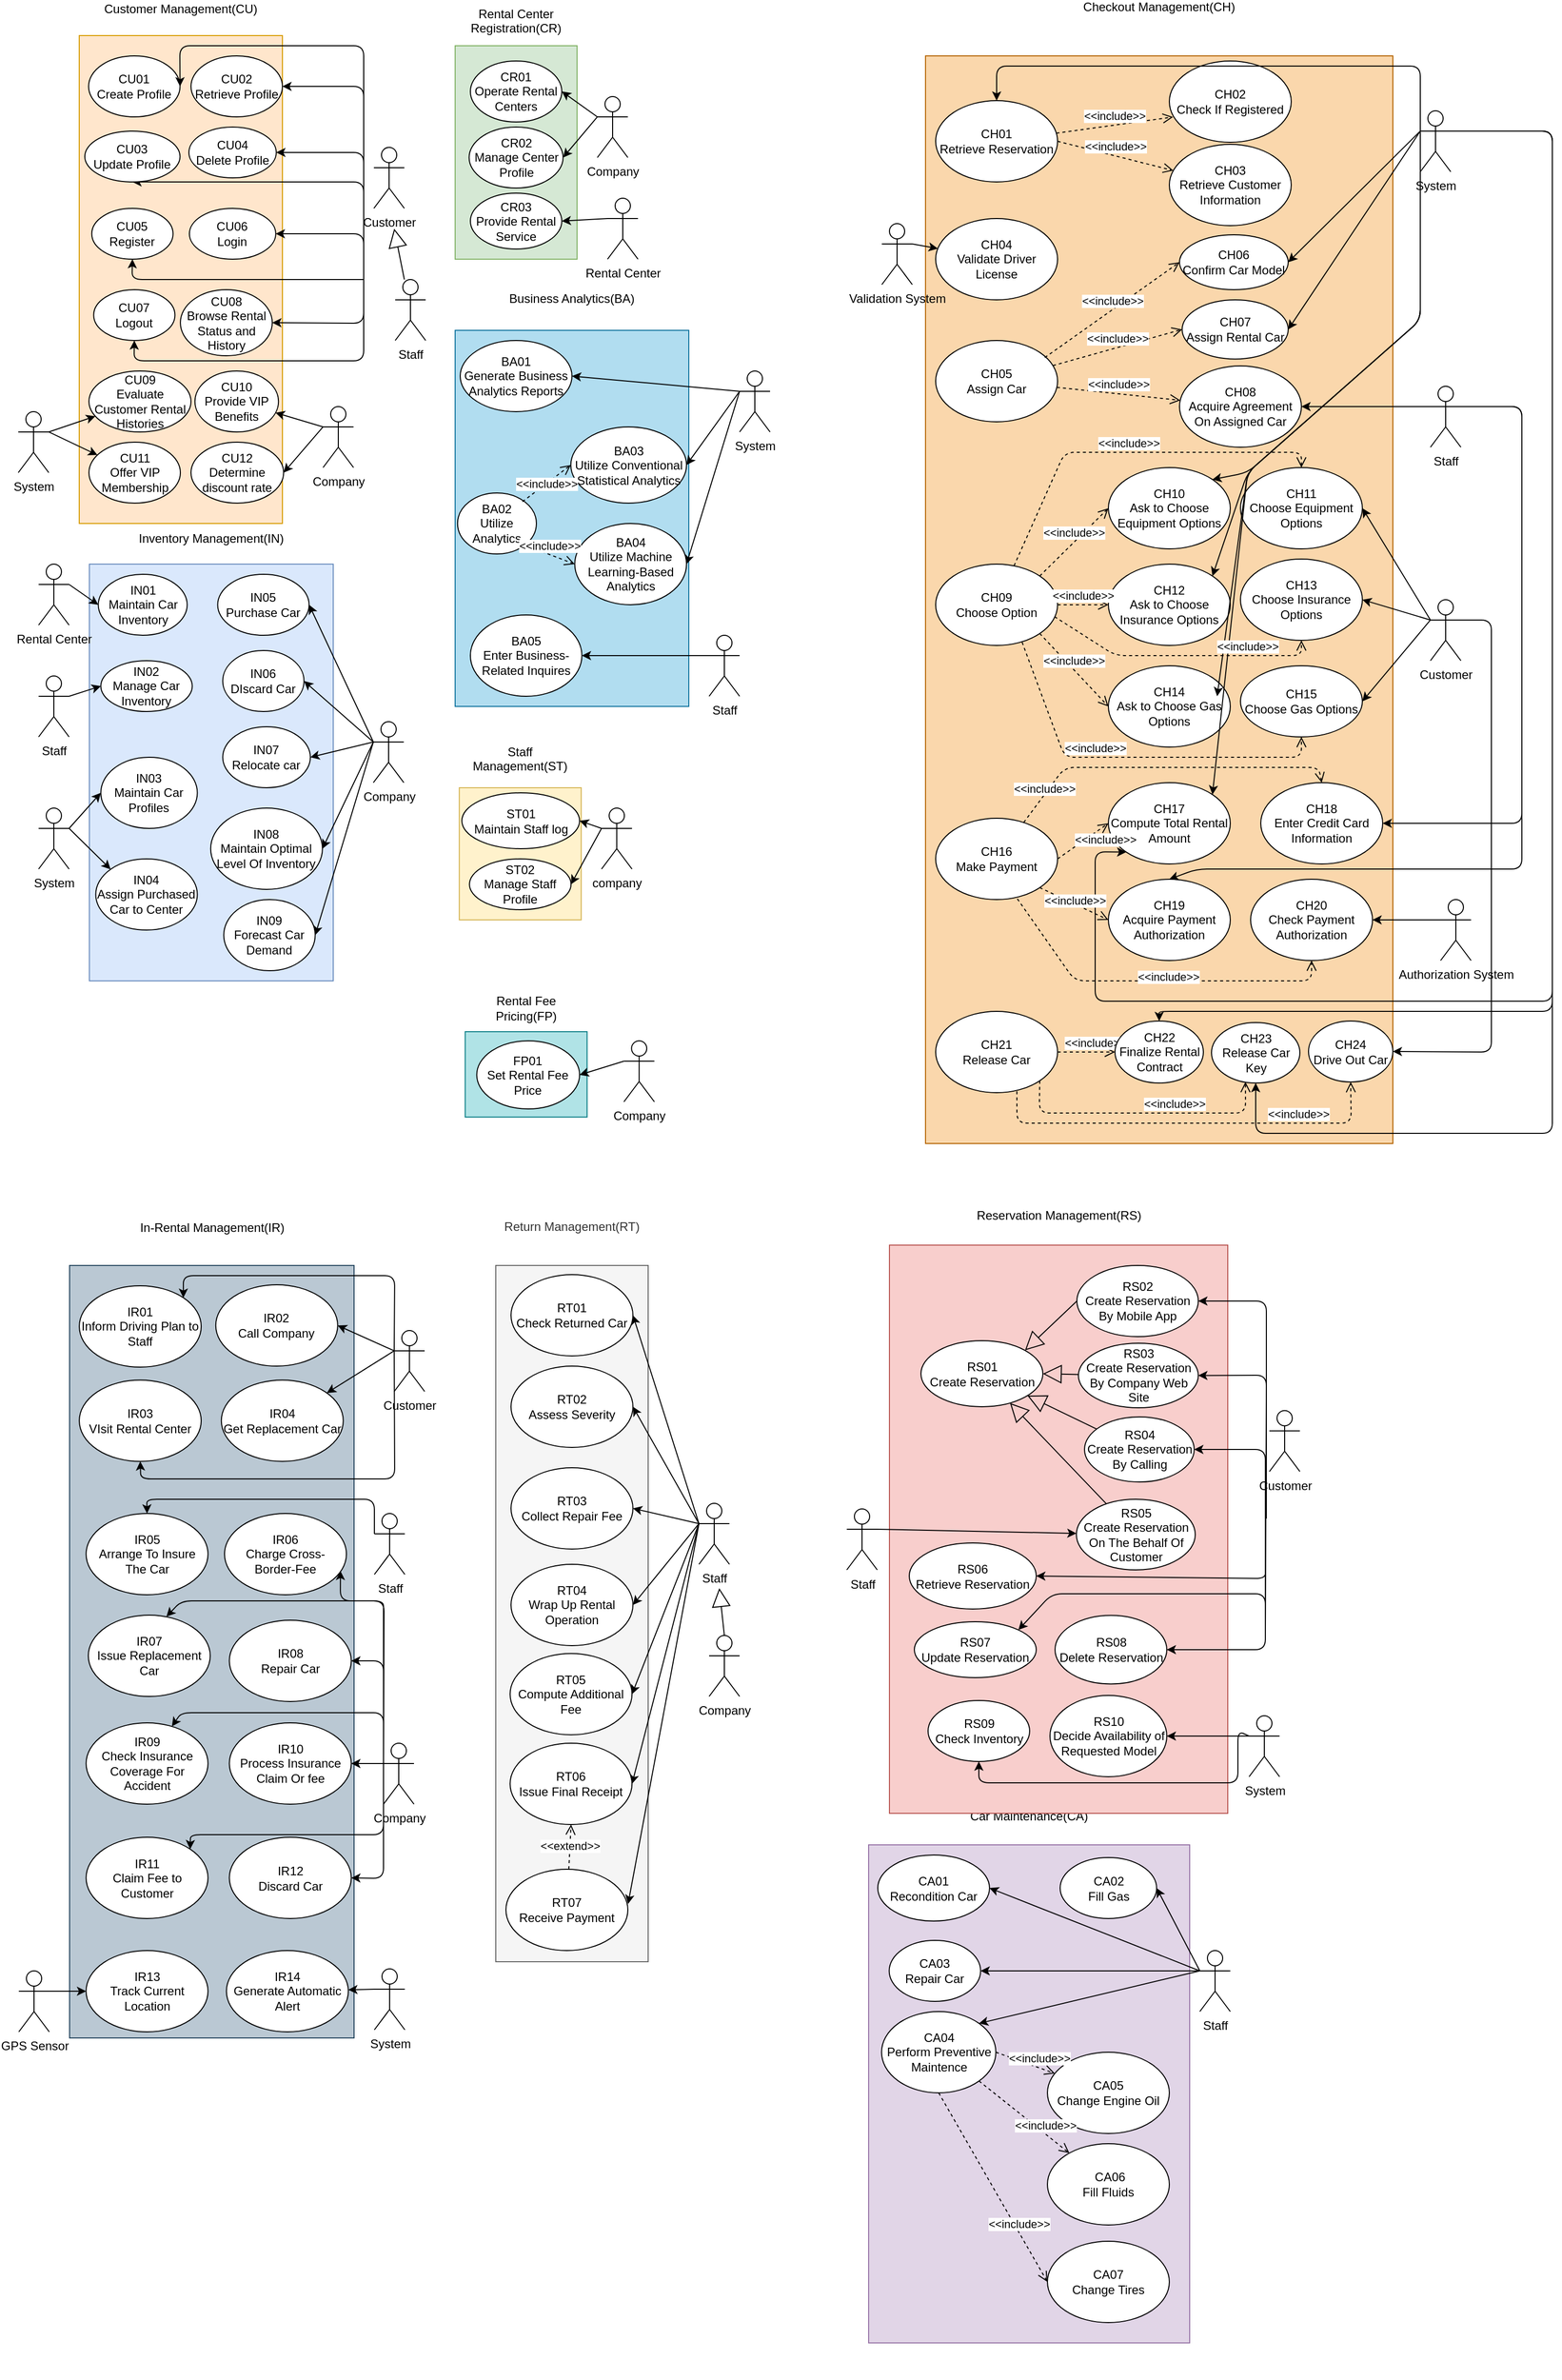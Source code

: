 <mxfile version="14.5.3" type="github">
  <diagram id="Ch1637PFDcGJ9tsF8iTc" name="Page-1">
    <mxGraphModel dx="1800" dy="953" grid="1" gridSize="10" guides="1" tooltips="1" connect="1" arrows="1" fold="1" page="1" pageScale="1" pageWidth="827" pageHeight="1169" math="0" shadow="0">
      <root>
        <mxCell id="0" />
        <mxCell id="1" parent="0" />
        <mxCell id="YSGwhwxw-3woB6tkP7KU-5" value="Car Maintenance(CA)&lt;br&gt;&lt;br&gt;&lt;br&gt;&lt;br&gt;&lt;br&gt;&lt;br&gt;&lt;br&gt;&lt;br&gt;&lt;br&gt;&lt;br&gt;&lt;br&gt;&lt;br&gt;&lt;br&gt;&lt;br&gt;&lt;br&gt;&lt;br&gt;&lt;br&gt;&lt;br&gt;&lt;br&gt;&lt;br&gt;&lt;br&gt;&lt;br&gt;&lt;br&gt;&lt;br&gt;&lt;br&gt;&lt;br&gt;&lt;br&gt;&lt;br&gt;&lt;br&gt;&lt;br&gt;&lt;br&gt;&lt;br&gt;&lt;br&gt;&lt;br&gt;&lt;br&gt;&lt;br&gt;&lt;br&gt;&lt;br&gt;&lt;br&gt;" style="rounded=0;whiteSpace=wrap;html=1;fillColor=#e1d5e7;strokeColor=#9673a6;" vertex="1" parent="1">
          <mxGeometry x="867" y="1810" width="316" height="490" as="geometry" />
        </mxCell>
        <mxCell id="YSGwhwxw-3woB6tkP7KU-10" value="Reservation Management(RS)&lt;br&gt;&lt;br&gt;&lt;br&gt;&lt;br&gt;&lt;br&gt;&lt;br&gt;&lt;br&gt;&lt;br&gt;&lt;br&gt;&lt;br&gt;&lt;br&gt;&lt;br&gt;&lt;br&gt;&lt;br&gt;&lt;br&gt;&lt;br&gt;&lt;br&gt;&lt;br&gt;&lt;br&gt;&lt;br&gt;&lt;br&gt;&lt;br&gt;&lt;br&gt;&lt;br&gt;&lt;br&gt;&lt;br&gt;&lt;br&gt;&lt;br&gt;&lt;br&gt;&lt;br&gt;&lt;br&gt;&lt;br&gt;&lt;br&gt;&lt;br&gt;&lt;br&gt;&lt;br&gt;&lt;br&gt;&lt;br&gt;&lt;br&gt;&lt;br&gt;&lt;br&gt;&lt;br&gt;&lt;br&gt;&lt;br&gt;" style="rounded=0;whiteSpace=wrap;html=1;fillColor=#f8cecc;strokeColor=#b85450;" vertex="1" parent="1">
          <mxGeometry x="887.5" y="1220" width="333" height="559" as="geometry" />
        </mxCell>
        <mxCell id="YSGwhwxw-3woB6tkP7KU-11" value="Checkout Management(CH)&lt;br&gt;&lt;br&gt;&lt;br&gt;&lt;br&gt;&lt;br&gt;&lt;br&gt;&lt;br&gt;&lt;br&gt;&lt;br&gt;&lt;br&gt;&lt;br&gt;&lt;br&gt;&lt;br&gt;&lt;br&gt;&lt;br&gt;&lt;br&gt;&lt;br&gt;&lt;br&gt;&lt;br&gt;&lt;br&gt;&lt;br&gt;&lt;br&gt;&lt;br&gt;&lt;br&gt;&lt;br&gt;&lt;br&gt;&lt;br&gt;&lt;br&gt;&lt;br&gt;&lt;br&gt;&lt;br&gt;&lt;br&gt;&lt;br&gt;&lt;br&gt;&lt;br&gt;&lt;br&gt;&lt;br&gt;&lt;br&gt;&lt;br&gt;&lt;br&gt;&lt;br&gt;&lt;br&gt;&lt;br&gt;&lt;br&gt;&lt;br&gt;&lt;br&gt;&lt;br&gt;&lt;br&gt;&lt;br&gt;&lt;br&gt;&lt;br&gt;&lt;br&gt;&lt;br&gt;&lt;br&gt;&lt;br&gt;&lt;br&gt;&lt;br&gt;&lt;br&gt;&lt;br&gt;&lt;br&gt;&lt;br&gt;&lt;br&gt;&lt;br&gt;&lt;br&gt;&lt;br&gt;&lt;br&gt;&lt;br&gt;&lt;br&gt;&lt;br&gt;&lt;br&gt;&lt;br&gt;&lt;br&gt;&lt;br&gt;&lt;br&gt;&lt;br&gt;&lt;br&gt;&lt;br&gt;&lt;br&gt;&lt;br&gt;&lt;br&gt;&lt;br&gt;&lt;br&gt;" style="rounded=0;whiteSpace=wrap;html=1;fillColor=#fad7ac;strokeColor=#b46504;" vertex="1" parent="1">
          <mxGeometry x="923" y="50" width="460" height="1070" as="geometry" />
        </mxCell>
        <mxCell id="YSGwhwxw-3woB6tkP7KU-12" value="In-Rental Management(IR)&lt;br&gt;&lt;br&gt;&lt;br&gt;&lt;br&gt;&lt;br&gt;&lt;br&gt;&lt;br&gt;&lt;br&gt;&lt;br&gt;&lt;br&gt;&lt;br&gt;&lt;br&gt;&lt;br&gt;&lt;br&gt;&lt;br&gt;&lt;br&gt;&lt;br&gt;&lt;br&gt;&lt;br&gt;&lt;br&gt;&lt;br&gt;&lt;br&gt;&lt;br&gt;&lt;br&gt;&lt;br&gt;&lt;br&gt;&lt;br&gt;&lt;br&gt;&lt;br&gt;&lt;br&gt;&lt;br&gt;&lt;br&gt;&lt;br&gt;&lt;br&gt;&lt;br&gt;&lt;br&gt;&lt;br&gt;&lt;br&gt;&lt;br&gt;&lt;br&gt;&lt;br&gt;&lt;br&gt;&lt;br&gt;&lt;br&gt;&lt;br&gt;&lt;br&gt;&lt;br&gt;&lt;br&gt;&lt;br&gt;&lt;br&gt;&lt;br&gt;&lt;br&gt;&lt;br&gt;&lt;br&gt;&lt;br&gt;&lt;br&gt;&lt;br&gt;&lt;br&gt;&lt;br&gt;" style="rounded=0;whiteSpace=wrap;html=1;fillColor=#bac8d3;strokeColor=#23445d;" vertex="1" parent="1">
          <mxGeometry x="80.5" y="1240" width="280" height="760" as="geometry" />
        </mxCell>
        <mxCell id="YSGwhwxw-3woB6tkP7KU-13" value="Return Management(RT)&lt;br&gt;&lt;br&gt;&lt;br&gt;&lt;br&gt;&lt;br&gt;&lt;br&gt;&lt;br&gt;&lt;br&gt;&lt;br&gt;&lt;br&gt;&lt;br&gt;&lt;br&gt;&lt;br&gt;&lt;br&gt;&lt;br&gt;&lt;br&gt;&lt;br&gt;&lt;br&gt;&lt;br&gt;&lt;br&gt;&lt;br&gt;&lt;br&gt;&lt;br&gt;&lt;br&gt;&lt;br&gt;&lt;br&gt;&lt;br&gt;&lt;br&gt;&lt;br&gt;&lt;br&gt;&lt;br&gt;&lt;br&gt;&lt;br&gt;&lt;br&gt;&lt;br&gt;&lt;br&gt;&lt;br&gt;&lt;br&gt;&lt;br&gt;&lt;br&gt;&lt;br&gt;&lt;br&gt;&lt;br&gt;&lt;br&gt;&lt;br&gt;&lt;br&gt;&lt;br&gt;&lt;br&gt;&lt;br&gt;&lt;br&gt;&lt;br&gt;&lt;br&gt;&lt;br&gt;&lt;br&gt;" style="rounded=0;whiteSpace=wrap;html=1;fillColor=#f5f5f5;strokeColor=#666666;fontColor=#333333;" vertex="1" parent="1">
          <mxGeometry x="500" y="1240" width="150" height="685" as="geometry" />
        </mxCell>
        <mxCell id="YSGwhwxw-3woB6tkP7KU-1" value="Customer Management(CU)&lt;br&gt;&lt;br&gt;&lt;br&gt;&lt;br&gt;&lt;br&gt;&lt;br&gt;&lt;br&gt;&lt;br&gt;&lt;br&gt;&lt;br&gt;&lt;br&gt;&lt;br&gt;&lt;br&gt;&lt;br&gt;&lt;br&gt;&lt;br&gt;&lt;br&gt;&lt;br&gt;&lt;br&gt;&lt;br&gt;&lt;br&gt;&lt;br&gt;&lt;br&gt;&lt;br&gt;&lt;br&gt;&lt;br&gt;&lt;br&gt;&lt;br&gt;&lt;br&gt;&lt;br&gt;&lt;br&gt;&lt;br&gt;&lt;br&gt;&lt;br&gt;&lt;br&gt;&lt;br&gt;&lt;br&gt;&lt;br&gt;" style="rounded=0;whiteSpace=wrap;html=1;fillColor=#ffe6cc;strokeColor=#d79b00;" vertex="1" parent="1">
          <mxGeometry x="90" y="30" width="200" height="480" as="geometry" />
        </mxCell>
        <mxCell id="ZMjhcFaEy5l6LrEc5Clf-3" value="CU06&lt;br&gt;Login" style="ellipse;whiteSpace=wrap;html=1;" parent="1" vertex="1">
          <mxGeometry x="198.43" y="200" width="85" height="50" as="geometry" />
        </mxCell>
        <mxCell id="59R5U_6tuIp_a5nb5cDT-1" value="CU01&lt;br&gt;Create Profile" style="ellipse;whiteSpace=wrap;html=1;" parent="1" vertex="1">
          <mxGeometry x="99.22" y="50" width="90" height="60" as="geometry" />
        </mxCell>
        <mxCell id="YSGwhwxw-3woB6tkP7KU-16" value="Company" style="shape=umlActor;verticalLabelPosition=bottom;verticalAlign=top;html=1;outlineConnect=0;" vertex="1" parent="1">
          <mxGeometry x="330" y="395" width="30" height="60" as="geometry" />
        </mxCell>
        <mxCell id="YSGwhwxw-3woB6tkP7KU-19" value="" style="endArrow=classic;html=1;entryX=1;entryY=0.5;entryDx=0;entryDy=0;" edge="1" parent="1" target="59R5U_6tuIp_a5nb5cDT-1">
          <mxGeometry x="20" y="30" width="50" height="50" as="geometry">
            <mxPoint x="370" y="270" as="sourcePoint" />
            <mxPoint x="340" y="250" as="targetPoint" />
            <Array as="points">
              <mxPoint x="370" y="40" />
              <mxPoint x="189" y="40" />
            </Array>
          </mxGeometry>
        </mxCell>
        <mxCell id="YSGwhwxw-3woB6tkP7KU-20" value="" style="endArrow=classic;html=1;entryX=0.5;entryY=1;entryDx=0;entryDy=0;" edge="1" parent="1" target="YSGwhwxw-3woB6tkP7KU-38">
          <mxGeometry x="20" y="30" width="50" height="50" as="geometry">
            <mxPoint x="370" y="260" as="sourcePoint" />
            <mxPoint x="340" y="250" as="targetPoint" />
            <Array as="points">
              <mxPoint x="370" y="174" />
            </Array>
          </mxGeometry>
        </mxCell>
        <mxCell id="YSGwhwxw-3woB6tkP7KU-23" value="" style="endArrow=classic;html=1;" edge="1" parent="1" target="ZMjhcFaEy5l6LrEc5Clf-3">
          <mxGeometry x="20" y="30" width="50" height="50" as="geometry">
            <mxPoint x="370" y="260" as="sourcePoint" />
            <mxPoint x="340" y="230" as="targetPoint" />
            <Array as="points">
              <mxPoint x="370" y="225" />
            </Array>
          </mxGeometry>
        </mxCell>
        <mxCell id="YSGwhwxw-3woB6tkP7KU-25" value="System" style="shape=umlActor;verticalLabelPosition=bottom;verticalAlign=top;html=1;outlineConnect=0;" vertex="1" parent="1">
          <mxGeometry x="30" y="400" width="30" height="60" as="geometry" />
        </mxCell>
        <mxCell id="YSGwhwxw-3woB6tkP7KU-27" value="CU09&lt;br&gt;Evaluate Customer Rental Histories" style="ellipse;whiteSpace=wrap;html=1;" vertex="1" parent="1">
          <mxGeometry x="99.55" y="360" width="100.45" height="60" as="geometry" />
        </mxCell>
        <mxCell id="YSGwhwxw-3woB6tkP7KU-29" value="CU11&lt;br&gt;Offer VIP Membership" style="ellipse;whiteSpace=wrap;html=1;" vertex="1" parent="1">
          <mxGeometry x="99.55" y="430" width="90" height="60" as="geometry" />
        </mxCell>
        <mxCell id="YSGwhwxw-3woB6tkP7KU-31" value="CU10&lt;br&gt;Provide VIP Benefits" style="ellipse;whiteSpace=wrap;html=1;" vertex="1" parent="1">
          <mxGeometry x="203.88" y="360" width="82.25" height="60" as="geometry" />
        </mxCell>
        <mxCell id="YSGwhwxw-3woB6tkP7KU-32" value="CU12&lt;br&gt;Determine discount rate" style="ellipse;whiteSpace=wrap;html=1;" vertex="1" parent="1">
          <mxGeometry x="200" y="430" width="91.18" height="60" as="geometry" />
        </mxCell>
        <mxCell id="YSGwhwxw-3woB6tkP7KU-38" value="CU03&lt;br&gt;Update Profile" style="ellipse;whiteSpace=wrap;html=1;" vertex="1" parent="1">
          <mxGeometry x="95.47" y="124" width="93.75" height="50" as="geometry" />
        </mxCell>
        <mxCell id="YSGwhwxw-3woB6tkP7KU-39" value="CU02&lt;br&gt;Retrieve Profile" style="ellipse;whiteSpace=wrap;html=1;" vertex="1" parent="1">
          <mxGeometry x="200" y="50" width="90" height="60" as="geometry" />
        </mxCell>
        <mxCell id="YSGwhwxw-3woB6tkP7KU-41" value="" style="endArrow=classic;html=1;entryX=1;entryY=0.5;entryDx=0;entryDy=0;" edge="1" parent="1" target="YSGwhwxw-3woB6tkP7KU-39">
          <mxGeometry x="20" y="30" width="50" height="50" as="geometry">
            <mxPoint x="370" y="260" as="sourcePoint" />
            <mxPoint x="290" y="350" as="targetPoint" />
            <Array as="points">
              <mxPoint x="370" y="80" />
            </Array>
          </mxGeometry>
        </mxCell>
        <mxCell id="YSGwhwxw-3woB6tkP7KU-49" value="CU05&lt;br&gt;Register" style="ellipse;whiteSpace=wrap;html=1;" vertex="1" parent="1">
          <mxGeometry x="102.34" y="200" width="80" height="50" as="geometry" />
        </mxCell>
        <mxCell id="YSGwhwxw-3woB6tkP7KU-50" value="" style="endArrow=classic;html=1;entryX=0.5;entryY=1;entryDx=0;entryDy=0;" edge="1" parent="1" target="YSGwhwxw-3woB6tkP7KU-49">
          <mxGeometry x="20" y="30" width="50" height="50" as="geometry">
            <mxPoint x="370" y="270" as="sourcePoint" />
            <mxPoint x="220" y="380" as="targetPoint" />
            <Array as="points">
              <mxPoint x="142" y="270" />
            </Array>
          </mxGeometry>
        </mxCell>
        <mxCell id="YSGwhwxw-3woB6tkP7KU-40" value="CU04&lt;br&gt;Delete Profile" style="ellipse;whiteSpace=wrap;html=1;" vertex="1" parent="1">
          <mxGeometry x="197.93" y="120" width="86" height="50" as="geometry" />
        </mxCell>
        <mxCell id="YSGwhwxw-3woB6tkP7KU-58" value="" style="endArrow=classic;html=1;entryX=1;entryY=0.5;entryDx=0;entryDy=0;" edge="1" parent="1" target="YSGwhwxw-3woB6tkP7KU-40">
          <mxGeometry x="20" y="30" width="50" height="50" as="geometry">
            <mxPoint x="370" y="260" as="sourcePoint" />
            <mxPoint x="195" y="80" as="targetPoint" />
            <Array as="points">
              <mxPoint x="370" y="145" />
            </Array>
          </mxGeometry>
        </mxCell>
        <mxCell id="YSGwhwxw-3woB6tkP7KU-28" value="" style="endArrow=classic;html=1;exitX=1;exitY=0.333;exitDx=0;exitDy=0;exitPerimeter=0;" edge="1" parent="1" source="YSGwhwxw-3woB6tkP7KU-25" target="YSGwhwxw-3woB6tkP7KU-27">
          <mxGeometry x="20" y="30" width="50" height="50" as="geometry">
            <mxPoint x="340" y="400" as="sourcePoint" />
            <mxPoint x="390" y="350" as="targetPoint" />
          </mxGeometry>
        </mxCell>
        <mxCell id="YSGwhwxw-3woB6tkP7KU-30" value="" style="endArrow=classic;html=1;exitX=1;exitY=0.333;exitDx=0;exitDy=0;exitPerimeter=0;" edge="1" parent="1" source="YSGwhwxw-3woB6tkP7KU-25" target="YSGwhwxw-3woB6tkP7KU-29">
          <mxGeometry x="20" y="30" width="50" height="50" as="geometry">
            <mxPoint x="340" y="390" as="sourcePoint" />
            <mxPoint x="390" y="340" as="targetPoint" />
          </mxGeometry>
        </mxCell>
        <mxCell id="YSGwhwxw-3woB6tkP7KU-35" value="" style="endArrow=classic;html=1;exitX=0;exitY=0.333;exitDx=0;exitDy=0;exitPerimeter=0;" edge="1" parent="1" source="YSGwhwxw-3woB6tkP7KU-16" target="YSGwhwxw-3woB6tkP7KU-31">
          <mxGeometry x="20" y="30" width="50" height="50" as="geometry">
            <mxPoint x="340" y="490" as="sourcePoint" />
            <mxPoint x="390" y="440" as="targetPoint" />
          </mxGeometry>
        </mxCell>
        <mxCell id="YSGwhwxw-3woB6tkP7KU-34" value="" style="endArrow=classic;html=1;exitX=0;exitY=0.333;exitDx=0;exitDy=0;exitPerimeter=0;entryX=1;entryY=0.5;entryDx=0;entryDy=0;" edge="1" parent="1" source="YSGwhwxw-3woB6tkP7KU-16" target="YSGwhwxw-3woB6tkP7KU-32">
          <mxGeometry x="20" y="30" width="50" height="50" as="geometry">
            <mxPoint x="340" y="490" as="sourcePoint" />
            <mxPoint x="390" y="440" as="targetPoint" />
          </mxGeometry>
        </mxCell>
        <mxCell id="YSGwhwxw-3woB6tkP7KU-48" value="CU07&lt;br&gt;Logout" style="ellipse;whiteSpace=wrap;html=1;" vertex="1" parent="1">
          <mxGeometry x="104.22" y="280" width="80" height="50" as="geometry" />
        </mxCell>
        <mxCell id="YSGwhwxw-3woB6tkP7KU-178" value="" style="endArrow=classic;html=1;entryX=1;entryY=0.5;entryDx=0;entryDy=0;" edge="1" parent="1" target="YSGwhwxw-3woB6tkP7KU-429">
          <mxGeometry x="20" y="30" width="50" height="50" as="geometry">
            <mxPoint x="370" y="260" as="sourcePoint" />
            <mxPoint x="142.34" y="250" as="targetPoint" />
            <Array as="points">
              <mxPoint x="370" y="313" />
            </Array>
          </mxGeometry>
        </mxCell>
        <mxCell id="YSGwhwxw-3woB6tkP7KU-180" value="" style="group" vertex="1" connectable="0" parent="1">
          <mxGeometry x="369" y="240" width="51" height="190" as="geometry" />
        </mxCell>
        <mxCell id="lbFrzFmiNFH-D7Q5NcqL-1" value="Customer" style="shape=umlActor;verticalLabelPosition=bottom;verticalAlign=top;html=1;outlineConnect=0;" parent="YSGwhwxw-3woB6tkP7KU-180" vertex="1">
          <mxGeometry x="11" y="-100" width="30" height="60" as="geometry" />
        </mxCell>
        <mxCell id="lbFrzFmiNFH-D7Q5NcqL-2" value="Staff" style="shape=umlActor;verticalLabelPosition=bottom;verticalAlign=top;html=1;outlineConnect=0;" parent="YSGwhwxw-3woB6tkP7KU-180" vertex="1">
          <mxGeometry x="32" y="30" width="30" height="60" as="geometry" />
        </mxCell>
        <mxCell id="YSGwhwxw-3woB6tkP7KU-44" value="" style="endArrow=block;endSize=16;endFill=0;html=1;" edge="1" parent="YSGwhwxw-3woB6tkP7KU-180" source="lbFrzFmiNFH-D7Q5NcqL-2">
          <mxGeometry x="-338" y="-310" width="160" as="geometry">
            <mxPoint x="-248" y="30" as="sourcePoint" />
            <mxPoint x="31" y="-20" as="targetPoint" />
            <mxPoint x="-2" y="20" as="offset" />
          </mxGeometry>
        </mxCell>
        <mxCell id="YSGwhwxw-3woB6tkP7KU-168" value="RS06&lt;br&gt;Retrieve Reservation" style="ellipse;whiteSpace=wrap;html=1;" vertex="1" parent="1">
          <mxGeometry x="907" y="1513" width="125" height="65" as="geometry" />
        </mxCell>
        <mxCell id="YSGwhwxw-3woB6tkP7KU-169" value="RS01&lt;br&gt;Create Reservation" style="ellipse;whiteSpace=wrap;html=1;" vertex="1" parent="1">
          <mxGeometry x="918.5" y="1314" width="120" height="65" as="geometry" />
        </mxCell>
        <mxCell id="YSGwhwxw-3woB6tkP7KU-167" value="RS07&lt;br&gt;Update Reservation" style="ellipse;whiteSpace=wrap;html=1;" vertex="1" parent="1">
          <mxGeometry x="912" y="1590.5" width="120" height="55" as="geometry" />
        </mxCell>
        <mxCell id="YSGwhwxw-3woB6tkP7KU-4" value="Inventory Management(IN)&lt;br&gt;&lt;br&gt;&lt;br&gt;&lt;br&gt;&lt;br&gt;&lt;br&gt;&lt;br&gt;&lt;br&gt;&lt;br&gt;&lt;br&gt;&lt;br&gt;&lt;br&gt;&lt;br&gt;&lt;br&gt;&lt;br&gt;&lt;br&gt;&lt;br&gt;&lt;br&gt;&lt;br&gt;&lt;br&gt;&lt;br&gt;&lt;br&gt;&lt;br&gt;&lt;br&gt;&lt;br&gt;&lt;br&gt;&lt;br&gt;&lt;br&gt;&lt;br&gt;&lt;br&gt;&lt;br&gt;&lt;br&gt;&lt;br&gt;" style="rounded=0;whiteSpace=wrap;html=1;fillColor=#dae8fc;strokeColor=#6c8ebf;" vertex="1" parent="1">
          <mxGeometry x="100" y="550" width="240" height="410" as="geometry" />
        </mxCell>
        <mxCell id="YSGwhwxw-3woB6tkP7KU-98" value="Company" style="shape=umlActor;verticalLabelPosition=bottom;verticalAlign=top;html=1;outlineConnect=0;" vertex="1" parent="1">
          <mxGeometry x="379.5" y="705" width="30" height="60" as="geometry" />
        </mxCell>
        <mxCell id="YSGwhwxw-3woB6tkP7KU-99" value="System" style="shape=umlActor;verticalLabelPosition=bottom;verticalAlign=top;html=1;outlineConnect=0;" vertex="1" parent="1">
          <mxGeometry x="50" y="790" width="30" height="60" as="geometry" />
        </mxCell>
        <mxCell id="YSGwhwxw-3woB6tkP7KU-100" value="Staff" style="shape=umlActor;verticalLabelPosition=bottom;verticalAlign=top;html=1;outlineConnect=0;" vertex="1" parent="1">
          <mxGeometry x="50" y="660" width="30" height="60" as="geometry" />
        </mxCell>
        <mxCell id="YSGwhwxw-3woB6tkP7KU-101" value="IN09&lt;br&gt;Forecast Car Demand" style="ellipse;whiteSpace=wrap;html=1;" vertex="1" parent="1">
          <mxGeometry x="232.25" y="880" width="90" height="70" as="geometry" />
        </mxCell>
        <mxCell id="YSGwhwxw-3woB6tkP7KU-102" value="IN08&lt;br&gt;Maintain Optimal Level Of Inventory" style="ellipse;whiteSpace=wrap;html=1;" vertex="1" parent="1">
          <mxGeometry x="219.38" y="790" width="110" height="80" as="geometry" />
        </mxCell>
        <mxCell id="YSGwhwxw-3woB6tkP7KU-103" value="IN07&lt;br&gt;Relocate car" style="ellipse;whiteSpace=wrap;html=1;" vertex="1" parent="1">
          <mxGeometry x="231.25" y="710" width="86.25" height="60" as="geometry" />
        </mxCell>
        <mxCell id="YSGwhwxw-3woB6tkP7KU-104" value="IN06&lt;br&gt;DIscard Car" style="ellipse;whiteSpace=wrap;html=1;" vertex="1" parent="1">
          <mxGeometry x="231.25" y="635" width="80" height="60" as="geometry" />
        </mxCell>
        <mxCell id="YSGwhwxw-3woB6tkP7KU-105" value="IN05&lt;br&gt;Purchase Car" style="ellipse;whiteSpace=wrap;html=1;" vertex="1" parent="1">
          <mxGeometry x="226.25" y="560" width="90" height="60" as="geometry" />
        </mxCell>
        <mxCell id="YSGwhwxw-3woB6tkP7KU-106" value="IN04&lt;br&gt;Assign Purchased Car to Center" style="ellipse;whiteSpace=wrap;html=1;" vertex="1" parent="1">
          <mxGeometry x="106.25" y="840" width="100" height="70" as="geometry" />
        </mxCell>
        <mxCell id="YSGwhwxw-3woB6tkP7KU-107" value="IN03&lt;br&gt;Maintain Car Profiles" style="ellipse;whiteSpace=wrap;html=1;" vertex="1" parent="1">
          <mxGeometry x="111.25" y="740" width="95" height="70" as="geometry" />
        </mxCell>
        <mxCell id="YSGwhwxw-3woB6tkP7KU-108" value="IN02&lt;br&gt;Manage Car Inventory" style="ellipse;whiteSpace=wrap;html=1;" vertex="1" parent="1">
          <mxGeometry x="111.25" y="645" width="90" height="50" as="geometry" />
        </mxCell>
        <mxCell id="YSGwhwxw-3woB6tkP7KU-109" value="Rental Center" style="shape=umlActor;verticalLabelPosition=bottom;verticalAlign=top;html=1;outlineConnect=0;" vertex="1" parent="1">
          <mxGeometry x="50" y="550" width="30" height="60" as="geometry" />
        </mxCell>
        <mxCell id="YSGwhwxw-3woB6tkP7KU-87" value="IN01&lt;br&gt;Maintain Car Inventory" style="ellipse;whiteSpace=wrap;html=1;" vertex="1" parent="1">
          <mxGeometry x="108.75" y="560" width="87.5" height="60" as="geometry" />
        </mxCell>
        <mxCell id="YSGwhwxw-3woB6tkP7KU-120" style="edgeStyle=orthogonalEdgeStyle;rounded=0;orthogonalLoop=1;jettySize=auto;html=1;exitX=0.5;exitY=1;exitDx=0;exitDy=0;" edge="1" parent="1" source="YSGwhwxw-3woB6tkP7KU-101" target="YSGwhwxw-3woB6tkP7KU-101">
          <mxGeometry x="50" y="550" as="geometry" />
        </mxCell>
        <mxCell id="YSGwhwxw-3woB6tkP7KU-121" value="" style="endArrow=classic;html=1;entryX=1;entryY=0.5;entryDx=0;entryDy=0;exitX=0;exitY=0.333;exitDx=0;exitDy=0;exitPerimeter=0;" edge="1" parent="1" source="YSGwhwxw-3woB6tkP7KU-98" target="YSGwhwxw-3woB6tkP7KU-101">
          <mxGeometry x="50" y="550" width="50" height="50" as="geometry">
            <mxPoint x="700" y="1370" as="sourcePoint" />
            <mxPoint x="750" y="1320" as="targetPoint" />
          </mxGeometry>
        </mxCell>
        <mxCell id="YSGwhwxw-3woB6tkP7KU-122" value="" style="endArrow=classic;html=1;entryX=1;entryY=0.5;entryDx=0;entryDy=0;exitX=0;exitY=0.333;exitDx=0;exitDy=0;exitPerimeter=0;" edge="1" parent="1" source="YSGwhwxw-3woB6tkP7KU-98" target="YSGwhwxw-3woB6tkP7KU-102">
          <mxGeometry x="50" y="550" width="50" height="50" as="geometry">
            <mxPoint x="940" y="1340" as="sourcePoint" />
            <mxPoint x="750" y="1320" as="targetPoint" />
          </mxGeometry>
        </mxCell>
        <mxCell id="YSGwhwxw-3woB6tkP7KU-123" value="" style="endArrow=classic;html=1;entryX=1;entryY=0.5;entryDx=0;entryDy=0;exitX=0;exitY=0.333;exitDx=0;exitDy=0;exitPerimeter=0;" edge="1" parent="1" source="YSGwhwxw-3woB6tkP7KU-98" target="YSGwhwxw-3woB6tkP7KU-103">
          <mxGeometry x="50" y="550" width="50" height="50" as="geometry">
            <mxPoint x="700" y="1370" as="sourcePoint" />
            <mxPoint x="750" y="1320" as="targetPoint" />
          </mxGeometry>
        </mxCell>
        <mxCell id="YSGwhwxw-3woB6tkP7KU-124" value="" style="endArrow=classic;html=1;entryX=1;entryY=0.5;entryDx=0;entryDy=0;exitX=0;exitY=0.333;exitDx=0;exitDy=0;exitPerimeter=0;" edge="1" parent="1" source="YSGwhwxw-3woB6tkP7KU-98" target="YSGwhwxw-3woB6tkP7KU-104">
          <mxGeometry x="50" y="550" width="50" height="50" as="geometry">
            <mxPoint x="700" y="1370" as="sourcePoint" />
            <mxPoint x="750" y="1320" as="targetPoint" />
          </mxGeometry>
        </mxCell>
        <mxCell id="YSGwhwxw-3woB6tkP7KU-125" value="" style="endArrow=classic;html=1;entryX=1;entryY=0.5;entryDx=0;entryDy=0;exitX=0;exitY=0.333;exitDx=0;exitDy=0;exitPerimeter=0;" edge="1" parent="1" source="YSGwhwxw-3woB6tkP7KU-98" target="YSGwhwxw-3woB6tkP7KU-105">
          <mxGeometry x="50" y="550" width="50" height="50" as="geometry">
            <mxPoint x="700" y="1370" as="sourcePoint" />
            <mxPoint x="750" y="1320" as="targetPoint" />
          </mxGeometry>
        </mxCell>
        <mxCell id="YSGwhwxw-3woB6tkP7KU-118" value="" style="endArrow=classic;html=1;exitX=1;exitY=0.333;exitDx=0;exitDy=0;exitPerimeter=0;entryX=0;entryY=0;entryDx=0;entryDy=0;" edge="1" parent="1" source="YSGwhwxw-3woB6tkP7KU-99" target="YSGwhwxw-3woB6tkP7KU-106">
          <mxGeometry x="50" y="550" width="50" height="50" as="geometry">
            <mxPoint x="700" y="1470" as="sourcePoint" />
            <mxPoint x="750" y="1420" as="targetPoint" />
          </mxGeometry>
        </mxCell>
        <mxCell id="YSGwhwxw-3woB6tkP7KU-119" value="" style="endArrow=classic;html=1;exitX=1;exitY=0.333;exitDx=0;exitDy=0;exitPerimeter=0;entryX=0;entryY=0.5;entryDx=0;entryDy=0;" edge="1" parent="1" source="YSGwhwxw-3woB6tkP7KU-99" target="YSGwhwxw-3woB6tkP7KU-107">
          <mxGeometry x="50" y="550" width="50" height="50" as="geometry">
            <mxPoint x="700" y="1470" as="sourcePoint" />
            <mxPoint x="750" y="1420" as="targetPoint" />
          </mxGeometry>
        </mxCell>
        <mxCell id="YSGwhwxw-3woB6tkP7KU-116" value="" style="endArrow=classic;html=1;exitX=1;exitY=0.333;exitDx=0;exitDy=0;exitPerimeter=0;entryX=0;entryY=0.5;entryDx=0;entryDy=0;" edge="1" parent="1" source="YSGwhwxw-3woB6tkP7KU-100" target="YSGwhwxw-3woB6tkP7KU-108">
          <mxGeometry x="50" y="550" width="50" height="50" as="geometry">
            <mxPoint x="700" y="1470" as="sourcePoint" />
            <mxPoint x="750" y="1420" as="targetPoint" />
          </mxGeometry>
        </mxCell>
        <mxCell id="YSGwhwxw-3woB6tkP7KU-117" value="" style="endArrow=classic;html=1;exitX=1;exitY=0.333;exitDx=0;exitDy=0;exitPerimeter=0;entryX=0;entryY=0.5;entryDx=0;entryDy=0;" edge="1" parent="1" source="YSGwhwxw-3woB6tkP7KU-109" target="YSGwhwxw-3woB6tkP7KU-87">
          <mxGeometry x="50" y="550" width="50" height="50" as="geometry">
            <mxPoint x="700" y="1470" as="sourcePoint" />
            <mxPoint x="750" y="1420" as="targetPoint" />
          </mxGeometry>
        </mxCell>
        <mxCell id="YSGwhwxw-3woB6tkP7KU-166" value="RS08&lt;br&gt;Delete Reservation" style="ellipse;whiteSpace=wrap;html=1;" vertex="1" parent="1">
          <mxGeometry x="1050.5" y="1584.25" width="110" height="67.5" as="geometry" />
        </mxCell>
        <mxCell id="YSGwhwxw-3woB6tkP7KU-190" value="RS09&lt;br&gt;Check Inventory" style="ellipse;whiteSpace=wrap;html=1;" vertex="1" parent="1">
          <mxGeometry x="925.5" y="1668" width="100" height="60" as="geometry" />
        </mxCell>
        <mxCell id="YSGwhwxw-3woB6tkP7KU-191" value="RS10&lt;br&gt;Decide Availability of Requested Model" style="ellipse;whiteSpace=wrap;html=1;" vertex="1" parent="1">
          <mxGeometry x="1045.5" y="1663" width="115" height="80" as="geometry" />
        </mxCell>
        <mxCell id="YSGwhwxw-3woB6tkP7KU-193" value="System" style="shape=umlActor;verticalLabelPosition=bottom;verticalAlign=top;html=1;outlineConnect=0;" vertex="1" parent="1">
          <mxGeometry x="1241.5" y="1683" width="30" height="60" as="geometry" />
        </mxCell>
        <mxCell id="YSGwhwxw-3woB6tkP7KU-200" value="" style="endArrow=classic;html=1;entryX=0.5;entryY=1;entryDx=0;entryDy=0;exitX=0;exitY=0.333;exitDx=0;exitDy=0;exitPerimeter=0;" edge="1" parent="1" source="YSGwhwxw-3woB6tkP7KU-193" target="YSGwhwxw-3woB6tkP7KU-190">
          <mxGeometry width="50" height="50" relative="1" as="geometry">
            <mxPoint x="1230.5" y="1698" as="sourcePoint" />
            <mxPoint x="1170.5" y="1573" as="targetPoint" />
            <Array as="points">
              <mxPoint x="1230.5" y="1698" />
              <mxPoint x="1230.5" y="1749" />
              <mxPoint x="975.5" y="1749" />
            </Array>
          </mxGeometry>
        </mxCell>
        <mxCell id="YSGwhwxw-3woB6tkP7KU-201" value="" style="endArrow=classic;html=1;entryX=1;entryY=0.5;entryDx=0;entryDy=0;exitX=0;exitY=0.333;exitDx=0;exitDy=0;exitPerimeter=0;" edge="1" parent="1" source="YSGwhwxw-3woB6tkP7KU-193" target="YSGwhwxw-3woB6tkP7KU-191">
          <mxGeometry width="50" height="50" relative="1" as="geometry">
            <mxPoint x="1120.5" y="1623" as="sourcePoint" />
            <mxPoint x="1170.5" y="1573" as="targetPoint" />
          </mxGeometry>
        </mxCell>
        <mxCell id="YSGwhwxw-3woB6tkP7KU-216" value="" style="endArrow=classic;html=1;entryX=1;entryY=0.5;entryDx=0;entryDy=0;" edge="1" parent="1" target="YSGwhwxw-3woB6tkP7KU-334">
          <mxGeometry x="907.5" y="1364" width="50" height="50" as="geometry">
            <mxPoint x="1257.5" y="1604" as="sourcePoint" />
            <mxPoint x="1076.5" y="1393" as="targetPoint" />
            <Array as="points">
              <mxPoint x="1258.5" y="1360" />
              <mxPoint x="1258.5" y="1275" />
            </Array>
          </mxGeometry>
        </mxCell>
        <mxCell id="YSGwhwxw-3woB6tkP7KU-218" value="" style="endArrow=classic;html=1;entryX=1;entryY=0.5;entryDx=0;entryDy=0;" edge="1" parent="1" target="YSGwhwxw-3woB6tkP7KU-168">
          <mxGeometry x="907.5" y="1364" width="50" height="50" as="geometry">
            <mxPoint x="1257.5" y="1594" as="sourcePoint" />
            <mxPoint x="1170.93" y="1559" as="targetPoint" />
            <Array as="points">
              <mxPoint x="1257.5" y="1529" />
              <mxPoint x="1257.5" y="1548" />
            </Array>
          </mxGeometry>
        </mxCell>
        <mxCell id="YSGwhwxw-3woB6tkP7KU-219" value="" style="endArrow=classic;html=1;entryX=1;entryY=0.5;entryDx=0;entryDy=0;" edge="1" parent="1" target="YSGwhwxw-3woB6tkP7KU-335">
          <mxGeometry x="907.5" y="1364" width="50" height="50" as="geometry">
            <mxPoint x="1257.5" y="1594" as="sourcePoint" />
            <mxPoint x="1220.5" y="1414" as="targetPoint" />
            <Array as="points">
              <mxPoint x="1257.5" y="1421" />
            </Array>
          </mxGeometry>
        </mxCell>
        <mxCell id="YSGwhwxw-3woB6tkP7KU-221" value="" style="endArrow=classic;html=1;" edge="1" parent="1" target="YSGwhwxw-3woB6tkP7KU-166">
          <mxGeometry x="907.5" y="1364" width="50" height="50" as="geometry">
            <mxPoint x="1257.5" y="1594" as="sourcePoint" />
            <mxPoint x="1200.5" y="1479" as="targetPoint" />
            <Array as="points">
              <mxPoint x="1257.5" y="1493" />
              <mxPoint x="1257.5" y="1618" />
            </Array>
          </mxGeometry>
        </mxCell>
        <mxCell id="YSGwhwxw-3woB6tkP7KU-222" value="" style="endArrow=classic;html=1;entryX=1;entryY=0;entryDx=0;entryDy=0;" edge="1" parent="1" target="YSGwhwxw-3woB6tkP7KU-167">
          <mxGeometry x="907.5" y="1364" width="50" height="50" as="geometry">
            <mxPoint x="1257.5" y="1594" as="sourcePoint" />
            <mxPoint x="1071.72" y="1639" as="targetPoint" />
            <Array as="points">
              <mxPoint x="1257.5" y="1563" />
              <mxPoint x="1197.5" y="1563" />
              <mxPoint x="1047.5" y="1563" />
            </Array>
          </mxGeometry>
        </mxCell>
        <mxCell id="YSGwhwxw-3woB6tkP7KU-204" value="Customer" style="shape=umlActor;verticalLabelPosition=bottom;verticalAlign=top;html=1;outlineConnect=0;" vertex="1" parent="1">
          <mxGeometry x="1261.5" y="1382.75" width="30" height="60" as="geometry" />
        </mxCell>
        <mxCell id="YSGwhwxw-3woB6tkP7KU-205" value="Staff" style="shape=umlActor;verticalLabelPosition=bottom;verticalAlign=top;html=1;outlineConnect=0;" vertex="1" parent="1">
          <mxGeometry x="845.5" y="1479.5" width="30" height="60" as="geometry" />
        </mxCell>
        <mxCell id="YSGwhwxw-3woB6tkP7KU-224" value="CH17&lt;br&gt;Compute Total Rental Amount" style="ellipse;whiteSpace=wrap;html=1;" vertex="1" parent="1">
          <mxGeometry x="1103" y="765" width="120" height="80" as="geometry" />
        </mxCell>
        <mxCell id="YSGwhwxw-3woB6tkP7KU-228" value="CH06&lt;br&gt;Confirm Car Model" style="ellipse;whiteSpace=wrap;html=1;" vertex="1" parent="1">
          <mxGeometry x="1173" y="226" width="107" height="54" as="geometry" />
        </mxCell>
        <mxCell id="YSGwhwxw-3woB6tkP7KU-229" value="CH04&lt;br&gt;Validate Driver License" style="ellipse;whiteSpace=wrap;html=1;" vertex="1" parent="1">
          <mxGeometry x="933" y="210" width="120" height="80" as="geometry" />
        </mxCell>
        <mxCell id="YSGwhwxw-3woB6tkP7KU-230" value="CH03&lt;br&gt;Retrieve Customer Information" style="ellipse;whiteSpace=wrap;html=1;" vertex="1" parent="1">
          <mxGeometry x="1163" y="137" width="120" height="80" as="geometry" />
        </mxCell>
        <mxCell id="YSGwhwxw-3woB6tkP7KU-231" value="CH02&lt;br&gt;Check If Registered" style="ellipse;whiteSpace=wrap;html=1;" vertex="1" parent="1">
          <mxGeometry x="1163" y="55" width="120" height="80" as="geometry" />
        </mxCell>
        <mxCell id="YSGwhwxw-3woB6tkP7KU-234" value="CH18&lt;br&gt;Enter Credit Card Information" style="ellipse;whiteSpace=wrap;html=1;" vertex="1" parent="1">
          <mxGeometry x="1253" y="765" width="120" height="80" as="geometry" />
        </mxCell>
        <mxCell id="YSGwhwxw-3woB6tkP7KU-236" value="CH20&lt;br&gt;Check Payment Authorization" style="ellipse;whiteSpace=wrap;html=1;" vertex="1" parent="1">
          <mxGeometry x="1243" y="860" width="120" height="80" as="geometry" />
        </mxCell>
        <mxCell id="YSGwhwxw-3woB6tkP7KU-238" value="CH24&lt;br&gt;Drive Out Car" style="ellipse;whiteSpace=wrap;html=1;" vertex="1" parent="1">
          <mxGeometry x="1300" y="999.5" width="83" height="60" as="geometry" />
        </mxCell>
        <mxCell id="YSGwhwxw-3woB6tkP7KU-265" value="CH01&lt;br&gt;Retrieve Reservation" style="ellipse;whiteSpace=wrap;html=1;" vertex="1" parent="1">
          <mxGeometry x="933" y="94" width="120" height="80" as="geometry" />
        </mxCell>
        <mxCell id="YSGwhwxw-3woB6tkP7KU-267" value="CH09&lt;br&gt;Choose Option" style="ellipse;whiteSpace=wrap;html=1;" vertex="1" parent="1">
          <mxGeometry x="933" y="550" width="120" height="80" as="geometry" />
        </mxCell>
        <mxCell id="YSGwhwxw-3woB6tkP7KU-268" value="&amp;lt;&amp;lt;include&amp;gt;&amp;gt;" style="html=1;verticalAlign=bottom;endArrow=open;dashed=1;endSize=8;entryX=0.03;entryY=0.689;entryDx=0;entryDy=0;entryPerimeter=0;" edge="1" parent="1" source="YSGwhwxw-3woB6tkP7KU-265" target="YSGwhwxw-3woB6tkP7KU-231">
          <mxGeometry relative="1" as="geometry">
            <mxPoint x="1153" y="130" as="sourcePoint" />
            <mxPoint x="1203.0" y="130" as="targetPoint" />
          </mxGeometry>
        </mxCell>
        <mxCell id="YSGwhwxw-3woB6tkP7KU-271" value="CH05&lt;br&gt;Assign Car" style="ellipse;whiteSpace=wrap;html=1;" vertex="1" parent="1">
          <mxGeometry x="933" y="330" width="120" height="80" as="geometry" />
        </mxCell>
        <mxCell id="YSGwhwxw-3woB6tkP7KU-227" value="CH08&lt;br&gt;Acquire Agreement On Assigned Car" style="ellipse;whiteSpace=wrap;html=1;" vertex="1" parent="1">
          <mxGeometry x="1173" y="355" width="120" height="80" as="geometry" />
        </mxCell>
        <mxCell id="YSGwhwxw-3woB6tkP7KU-277" value="CH16&lt;br&gt;Make Payment" style="ellipse;whiteSpace=wrap;html=1;" vertex="1" parent="1">
          <mxGeometry x="933" y="800" width="120" height="80" as="geometry" />
        </mxCell>
        <mxCell id="YSGwhwxw-3woB6tkP7KU-280" value="CH21&lt;br&gt;Release Car" style="ellipse;whiteSpace=wrap;html=1;" vertex="1" parent="1">
          <mxGeometry x="933" y="990" width="120" height="80" as="geometry" />
        </mxCell>
        <mxCell id="YSGwhwxw-3woB6tkP7KU-282" value="CH10&lt;br&gt;Ask to Choose Equipment Options" style="ellipse;whiteSpace=wrap;html=1;" vertex="1" parent="1">
          <mxGeometry x="1103" y="455" width="120" height="80" as="geometry" />
        </mxCell>
        <mxCell id="YSGwhwxw-3woB6tkP7KU-283" value="CH11&lt;br&gt;Choose Equipment Options" style="ellipse;whiteSpace=wrap;html=1;" vertex="1" parent="1">
          <mxGeometry x="1233" y="455" width="120" height="80" as="geometry" />
        </mxCell>
        <mxCell id="YSGwhwxw-3woB6tkP7KU-284" value="CH12&lt;br&gt;Ask to Choose Insurance Options" style="ellipse;whiteSpace=wrap;html=1;" vertex="1" parent="1">
          <mxGeometry x="1103" y="550" width="120" height="80" as="geometry" />
        </mxCell>
        <mxCell id="YSGwhwxw-3woB6tkP7KU-285" value="CH13&lt;br&gt;Choose Insurance Options" style="ellipse;whiteSpace=wrap;html=1;" vertex="1" parent="1">
          <mxGeometry x="1233" y="545" width="120" height="80" as="geometry" />
        </mxCell>
        <mxCell id="YSGwhwxw-3woB6tkP7KU-286" value="CH14&lt;br&gt;Ask to Choose Gas Options" style="ellipse;whiteSpace=wrap;html=1;" vertex="1" parent="1">
          <mxGeometry x="1103" y="650" width="120" height="80" as="geometry" />
        </mxCell>
        <mxCell id="YSGwhwxw-3woB6tkP7KU-287" value="CH15&lt;br&gt;Choose Gas Options" style="ellipse;whiteSpace=wrap;html=1;" vertex="1" parent="1">
          <mxGeometry x="1233" y="650" width="120" height="70" as="geometry" />
        </mxCell>
        <mxCell id="YSGwhwxw-3woB6tkP7KU-235" value="CH19&lt;br&gt;Acquire Payment Authorization" style="ellipse;whiteSpace=wrap;html=1;" vertex="1" parent="1">
          <mxGeometry x="1103" y="860" width="120" height="80" as="geometry" />
        </mxCell>
        <mxCell id="YSGwhwxw-3woB6tkP7KU-301" value="CH23&lt;br&gt;Release Car Key" style="ellipse;whiteSpace=wrap;html=1;" vertex="1" parent="1">
          <mxGeometry x="1204.5" y="1001" width="87" height="59.5" as="geometry" />
        </mxCell>
        <mxCell id="YSGwhwxw-3woB6tkP7KU-304" value="Validation System" style="shape=umlActor;verticalLabelPosition=bottom;verticalAlign=top;html=1;outlineConnect=0;" vertex="1" parent="1">
          <mxGeometry x="880" y="215" width="30" height="60" as="geometry" />
        </mxCell>
        <mxCell id="YSGwhwxw-3woB6tkP7KU-305" value="Staff" style="shape=umlActor;verticalLabelPosition=bottom;verticalAlign=top;html=1;outlineConnect=0;" vertex="1" parent="1">
          <mxGeometry x="1420" y="375" width="30" height="60" as="geometry" />
        </mxCell>
        <mxCell id="YSGwhwxw-3woB6tkP7KU-306" value="System" style="shape=umlActor;verticalLabelPosition=bottom;verticalAlign=top;html=1;outlineConnect=0;" vertex="1" parent="1">
          <mxGeometry x="1410" y="104" width="30" height="60" as="geometry" />
        </mxCell>
        <mxCell id="YSGwhwxw-3woB6tkP7KU-307" value="" style="endArrow=classic;html=1;exitX=0;exitY=0.333;exitDx=0;exitDy=0;exitPerimeter=0;" edge="1" parent="1" source="YSGwhwxw-3woB6tkP7KU-306" target="YSGwhwxw-3woB6tkP7KU-265">
          <mxGeometry width="50" height="50" relative="1" as="geometry">
            <mxPoint x="910" y="110" as="sourcePoint" />
            <mxPoint x="1113" y="290" as="targetPoint" />
            <Array as="points">
              <mxPoint x="1410" y="60" />
              <mxPoint x="993" y="60" />
            </Array>
          </mxGeometry>
        </mxCell>
        <mxCell id="YSGwhwxw-3woB6tkP7KU-309" value="" style="endArrow=classic;html=1;exitX=1;exitY=0.333;exitDx=0;exitDy=0;exitPerimeter=0;" edge="1" parent="1" source="YSGwhwxw-3woB6tkP7KU-304" target="YSGwhwxw-3woB6tkP7KU-229">
          <mxGeometry width="50" height="50" relative="1" as="geometry">
            <mxPoint x="920" y="120" as="sourcePoint" />
            <mxPoint x="947.765" y="128.378" as="targetPoint" />
          </mxGeometry>
        </mxCell>
        <mxCell id="YSGwhwxw-3woB6tkP7KU-310" value="" style="endArrow=classic;html=1;entryX=1;entryY=0.5;entryDx=0;entryDy=0;exitX=0;exitY=0.333;exitDx=0;exitDy=0;exitPerimeter=0;" edge="1" parent="1" source="YSGwhwxw-3woB6tkP7KU-306" target="YSGwhwxw-3woB6tkP7KU-228">
          <mxGeometry width="50" height="50" relative="1" as="geometry">
            <mxPoint x="1190" y="340" as="sourcePoint" />
            <mxPoint x="1240" y="290" as="targetPoint" />
          </mxGeometry>
        </mxCell>
        <mxCell id="YSGwhwxw-3woB6tkP7KU-311" value="" style="endArrow=classic;html=1;entryX=1;entryY=0.5;entryDx=0;entryDy=0;exitX=0;exitY=0.333;exitDx=0;exitDy=0;exitPerimeter=0;" edge="1" parent="1" source="YSGwhwxw-3woB6tkP7KU-305" target="YSGwhwxw-3woB6tkP7KU-227">
          <mxGeometry width="50" height="50" relative="1" as="geometry">
            <mxPoint x="1360" y="370" as="sourcePoint" />
            <mxPoint x="1410" y="320" as="targetPoint" />
          </mxGeometry>
        </mxCell>
        <mxCell id="YSGwhwxw-3woB6tkP7KU-313" value="" style="endArrow=classic;html=1;entryX=1;entryY=0;entryDx=0;entryDy=0;" edge="1" parent="1" target="YSGwhwxw-3woB6tkP7KU-282">
          <mxGeometry width="50" height="50" relative="1" as="geometry">
            <mxPoint x="1410" y="120" as="sourcePoint" />
            <mxPoint x="1170" y="510" as="targetPoint" />
            <Array as="points">
              <mxPoint x="1410" y="310" />
              <mxPoint x="1240" y="460" />
            </Array>
          </mxGeometry>
        </mxCell>
        <mxCell id="YSGwhwxw-3woB6tkP7KU-314" value="" style="endArrow=classic;html=1;entryX=1;entryY=0;entryDx=0;entryDy=0;exitX=0;exitY=0.333;exitDx=0;exitDy=0;exitPerimeter=0;" edge="1" parent="1" source="YSGwhwxw-3woB6tkP7KU-306" target="YSGwhwxw-3woB6tkP7KU-284">
          <mxGeometry width="50" height="50" relative="1" as="geometry">
            <mxPoint x="1422.421" y="140" as="sourcePoint" />
            <mxPoint x="1215.426" y="476.716" as="targetPoint" />
            <Array as="points">
              <mxPoint x="1410" y="310" />
              <mxPoint x="1240" y="460" />
            </Array>
          </mxGeometry>
        </mxCell>
        <mxCell id="YSGwhwxw-3woB6tkP7KU-315" value="" style="endArrow=classic;html=1;entryX=0.892;entryY=0.375;entryDx=0;entryDy=0;entryPerimeter=0;exitX=0;exitY=0.333;exitDx=0;exitDy=0;exitPerimeter=0;" edge="1" parent="1" source="YSGwhwxw-3woB6tkP7KU-306" target="YSGwhwxw-3woB6tkP7KU-286">
          <mxGeometry width="50" height="50" relative="1" as="geometry">
            <mxPoint x="1410" y="310" as="sourcePoint" />
            <mxPoint x="1280" y="490" as="targetPoint" />
            <Array as="points">
              <mxPoint x="1410" y="310" />
              <mxPoint x="1240" y="460" />
            </Array>
          </mxGeometry>
        </mxCell>
        <mxCell id="YSGwhwxw-3woB6tkP7KU-316" value="" style="endArrow=classic;html=1;entryX=1;entryY=0;entryDx=0;entryDy=0;exitX=0;exitY=0.333;exitDx=0;exitDy=0;exitPerimeter=0;" edge="1" parent="1" source="YSGwhwxw-3woB6tkP7KU-306" target="YSGwhwxw-3woB6tkP7KU-224">
          <mxGeometry width="50" height="50" relative="1" as="geometry">
            <mxPoint x="1420" y="320" as="sourcePoint" />
            <mxPoint x="1220.04" y="690" as="targetPoint" />
            <Array as="points">
              <mxPoint x="1410" y="310" />
              <mxPoint x="1240" y="460" />
            </Array>
          </mxGeometry>
        </mxCell>
        <mxCell id="YSGwhwxw-3woB6tkP7KU-317" value="Customer" style="shape=umlActor;verticalLabelPosition=bottom;verticalAlign=top;html=1;outlineConnect=0;" vertex="1" parent="1">
          <mxGeometry x="1420" y="585" width="30" height="60" as="geometry" />
        </mxCell>
        <mxCell id="YSGwhwxw-3woB6tkP7KU-319" value="" style="endArrow=classic;html=1;entryX=1;entryY=0.5;entryDx=0;entryDy=0;exitX=0;exitY=0.333;exitDx=0;exitDy=0;exitPerimeter=0;" edge="1" parent="1" source="YSGwhwxw-3woB6tkP7KU-317" target="YSGwhwxw-3woB6tkP7KU-283">
          <mxGeometry width="50" height="50" relative="1" as="geometry">
            <mxPoint x="1280" y="610" as="sourcePoint" />
            <mxPoint x="1330" y="560" as="targetPoint" />
          </mxGeometry>
        </mxCell>
        <mxCell id="YSGwhwxw-3woB6tkP7KU-320" value="" style="endArrow=classic;html=1;entryX=1;entryY=0.5;entryDx=0;entryDy=0;exitX=0;exitY=0.333;exitDx=0;exitDy=0;exitPerimeter=0;" edge="1" parent="1" source="YSGwhwxw-3woB6tkP7KU-317" target="YSGwhwxw-3woB6tkP7KU-285">
          <mxGeometry width="50" height="50" relative="1" as="geometry">
            <mxPoint x="1430" y="605" as="sourcePoint" />
            <mxPoint x="1363" y="505" as="targetPoint" />
          </mxGeometry>
        </mxCell>
        <mxCell id="YSGwhwxw-3woB6tkP7KU-321" value="" style="endArrow=classic;html=1;entryX=1;entryY=0.5;entryDx=0;entryDy=0;exitX=0;exitY=0.333;exitDx=0;exitDy=0;exitPerimeter=0;" edge="1" parent="1" source="YSGwhwxw-3woB6tkP7KU-317" target="YSGwhwxw-3woB6tkP7KU-287">
          <mxGeometry width="50" height="50" relative="1" as="geometry">
            <mxPoint x="1430" y="605" as="sourcePoint" />
            <mxPoint x="1363" y="595" as="targetPoint" />
          </mxGeometry>
        </mxCell>
        <mxCell id="YSGwhwxw-3woB6tkP7KU-323" value="" style="endArrow=classic;html=1;entryX=0;entryY=1;entryDx=0;entryDy=0;exitX=1;exitY=0.333;exitDx=0;exitDy=0;exitPerimeter=0;" edge="1" parent="1" source="YSGwhwxw-3woB6tkP7KU-306" target="YSGwhwxw-3woB6tkP7KU-224">
          <mxGeometry width="50" height="50" relative="1" as="geometry">
            <mxPoint x="1520" y="330" as="sourcePoint" />
            <mxPoint x="1420" y="640" as="targetPoint" />
            <Array as="points">
              <mxPoint x="1540" y="124" />
              <mxPoint x="1540" y="980" />
              <mxPoint x="1090" y="980" />
              <mxPoint x="1090" y="833" />
            </Array>
          </mxGeometry>
        </mxCell>
        <mxCell id="YSGwhwxw-3woB6tkP7KU-325" value="" style="endArrow=classic;html=1;exitX=1;exitY=0.333;exitDx=0;exitDy=0;exitPerimeter=0;entryX=0.5;entryY=0;entryDx=0;entryDy=0;" edge="1" parent="1" source="YSGwhwxw-3woB6tkP7KU-305" target="YSGwhwxw-3woB6tkP7KU-235">
          <mxGeometry width="50" height="50" relative="1" as="geometry">
            <mxPoint x="1250" y="700" as="sourcePoint" />
            <mxPoint x="1300" y="650" as="targetPoint" />
            <Array as="points">
              <mxPoint x="1510" y="395" />
              <mxPoint x="1510" y="850" />
              <mxPoint x="1190" y="850" />
            </Array>
          </mxGeometry>
        </mxCell>
        <mxCell id="YSGwhwxw-3woB6tkP7KU-326" value="" style="endArrow=classic;html=1;entryX=1;entryY=0.5;entryDx=0;entryDy=0;exitX=1;exitY=0.333;exitDx=0;exitDy=0;exitPerimeter=0;" edge="1" parent="1" source="YSGwhwxw-3woB6tkP7KU-305" target="YSGwhwxw-3woB6tkP7KU-234">
          <mxGeometry width="50" height="50" relative="1" as="geometry">
            <mxPoint x="1250" y="700" as="sourcePoint" />
            <mxPoint x="1300" y="650" as="targetPoint" />
            <Array as="points">
              <mxPoint x="1510" y="395" />
              <mxPoint x="1510" y="805" />
            </Array>
          </mxGeometry>
        </mxCell>
        <mxCell id="YSGwhwxw-3woB6tkP7KU-327" value="Authorization System" style="shape=umlActor;verticalLabelPosition=bottom;verticalAlign=top;html=1;outlineConnect=0;" vertex="1" parent="1">
          <mxGeometry x="1430" y="880" width="30" height="60" as="geometry" />
        </mxCell>
        <mxCell id="YSGwhwxw-3woB6tkP7KU-328" value="" style="endArrow=classic;html=1;exitX=0;exitY=0.333;exitDx=0;exitDy=0;exitPerimeter=0;" edge="1" parent="1" source="YSGwhwxw-3woB6tkP7KU-327" target="YSGwhwxw-3woB6tkP7KU-236">
          <mxGeometry width="50" height="50" relative="1" as="geometry">
            <mxPoint x="1250" y="700" as="sourcePoint" />
            <mxPoint x="1300" y="650" as="targetPoint" />
          </mxGeometry>
        </mxCell>
        <mxCell id="YSGwhwxw-3woB6tkP7KU-331" value="" style="endArrow=classic;html=1;entryX=1;entryY=0.5;entryDx=0;entryDy=0;exitX=1;exitY=0.333;exitDx=0;exitDy=0;exitPerimeter=0;" edge="1" parent="1" source="YSGwhwxw-3woB6tkP7KU-317" target="YSGwhwxw-3woB6tkP7KU-238">
          <mxGeometry width="50" height="50" relative="1" as="geometry">
            <mxPoint x="1290" y="860" as="sourcePoint" />
            <mxPoint x="1340" y="810" as="targetPoint" />
            <Array as="points">
              <mxPoint x="1480" y="605" />
              <mxPoint x="1480" y="1030" />
            </Array>
          </mxGeometry>
        </mxCell>
        <mxCell id="YSGwhwxw-3woB6tkP7KU-332" value="" style="endArrow=classic;html=1;entryX=0.5;entryY=1;entryDx=0;entryDy=0;exitX=1;exitY=0.333;exitDx=0;exitDy=0;exitPerimeter=0;" edge="1" parent="1" source="YSGwhwxw-3woB6tkP7KU-306" target="YSGwhwxw-3woB6tkP7KU-301">
          <mxGeometry width="50" height="50" relative="1" as="geometry">
            <mxPoint x="1530" y="500" as="sourcePoint" />
            <mxPoint x="1340" y="810" as="targetPoint" />
            <Array as="points">
              <mxPoint x="1540" y="124" />
              <mxPoint x="1540" y="1110" />
              <mxPoint x="1248" y="1110" />
            </Array>
          </mxGeometry>
        </mxCell>
        <mxCell id="YSGwhwxw-3woB6tkP7KU-334" value="RS02&lt;br&gt;Create Reservation By Mobile App" style="ellipse;whiteSpace=wrap;html=1;" vertex="1" parent="1">
          <mxGeometry x="1072" y="1240" width="119.5" height="70" as="geometry" />
        </mxCell>
        <mxCell id="YSGwhwxw-3woB6tkP7KU-335" value="RS04&lt;br&gt;Create Reservation By Calling" style="ellipse;whiteSpace=wrap;html=1;" vertex="1" parent="1">
          <mxGeometry x="1079.5" y="1389" width="108" height="64" as="geometry" />
        </mxCell>
        <mxCell id="YSGwhwxw-3woB6tkP7KU-338" value="" style="endArrow=block;endSize=16;endFill=0;html=1;entryX=1;entryY=0;entryDx=0;entryDy=0;exitX=0;exitY=0.5;exitDx=0;exitDy=0;" edge="1" parent="1" source="YSGwhwxw-3woB6tkP7KU-334" target="YSGwhwxw-3woB6tkP7KU-169">
          <mxGeometry x="-1" y="150" width="160" relative="1" as="geometry">
            <mxPoint x="1037.5" y="1523" as="sourcePoint" />
            <mxPoint x="1197.5" y="1523" as="targetPoint" />
            <mxPoint x="23" y="-188" as="offset" />
          </mxGeometry>
        </mxCell>
        <mxCell id="YSGwhwxw-3woB6tkP7KU-339" value="" style="endArrow=block;endSize=16;endFill=0;html=1;" edge="1" parent="1" source="YSGwhwxw-3woB6tkP7KU-335" target="YSGwhwxw-3woB6tkP7KU-169">
          <mxGeometry x="-1" y="150" width="160" relative="1" as="geometry">
            <mxPoint x="1080.5" y="1413" as="sourcePoint" />
            <mxPoint x="1047" y="1445.5" as="targetPoint" />
            <mxPoint x="23" y="-188" as="offset" />
          </mxGeometry>
        </mxCell>
        <mxCell id="YSGwhwxw-3woB6tkP7KU-345" value="&amp;lt;&amp;lt;include&amp;gt;&amp;gt;" style="html=1;verticalAlign=bottom;endArrow=open;dashed=1;endSize=8;exitX=1;exitY=0.5;exitDx=0;exitDy=0;" edge="1" parent="1" source="YSGwhwxw-3woB6tkP7KU-265" target="YSGwhwxw-3woB6tkP7KU-230">
          <mxGeometry relative="1" as="geometry">
            <mxPoint x="1061.799" y="136.035" as="sourcePoint" />
            <mxPoint x="1176.6" y="120.12" as="targetPoint" />
          </mxGeometry>
        </mxCell>
        <mxCell id="YSGwhwxw-3woB6tkP7KU-346" value="&amp;lt;&amp;lt;include&amp;gt;&amp;gt;" style="html=1;verticalAlign=bottom;endArrow=open;dashed=1;endSize=8;entryX=0;entryY=0.5;entryDx=0;entryDy=0;exitX=0.895;exitY=0.21;exitDx=0;exitDy=0;exitPerimeter=0;" edge="1" parent="1" source="YSGwhwxw-3woB6tkP7KU-271" target="YSGwhwxw-3woB6tkP7KU-228">
          <mxGeometry relative="1" as="geometry">
            <mxPoint x="1071.799" y="146.035" as="sourcePoint" />
            <mxPoint x="1186.6" y="130.12" as="targetPoint" />
          </mxGeometry>
        </mxCell>
        <mxCell id="YSGwhwxw-3woB6tkP7KU-347" value="&amp;lt;&amp;lt;include&amp;gt;&amp;gt;" style="html=1;verticalAlign=bottom;endArrow=open;dashed=1;endSize=8;" edge="1" parent="1" source="YSGwhwxw-3woB6tkP7KU-271" target="YSGwhwxw-3woB6tkP7KU-227">
          <mxGeometry relative="1" as="geometry">
            <mxPoint x="1050.4" y="356.8" as="sourcePoint" />
            <mxPoint x="1183" y="290" as="targetPoint" />
          </mxGeometry>
        </mxCell>
        <mxCell id="YSGwhwxw-3woB6tkP7KU-348" value="&amp;lt;&amp;lt;include&amp;gt;&amp;gt;" style="html=1;verticalAlign=bottom;endArrow=open;dashed=1;endSize=8;entryX=0;entryY=0.5;entryDx=0;entryDy=0;exitX=1;exitY=0;exitDx=0;exitDy=0;" edge="1" parent="1" source="YSGwhwxw-3woB6tkP7KU-267" target="YSGwhwxw-3woB6tkP7KU-282">
          <mxGeometry relative="1" as="geometry">
            <mxPoint x="1031.586" y="560.001" as="sourcePoint" />
            <mxPoint x="1153.0" y="572.757" as="targetPoint" />
          </mxGeometry>
        </mxCell>
        <mxCell id="YSGwhwxw-3woB6tkP7KU-349" value="&amp;lt;&amp;lt;include&amp;gt;&amp;gt;" style="html=1;verticalAlign=bottom;endArrow=open;dashed=1;endSize=8;entryX=0.5;entryY=0;entryDx=0;entryDy=0;" edge="1" parent="1" source="YSGwhwxw-3woB6tkP7KU-267" target="YSGwhwxw-3woB6tkP7KU-283">
          <mxGeometry relative="1" as="geometry">
            <mxPoint x="1072.296" y="396.111" as="sourcePoint" />
            <mxPoint x="1193.71" y="408.867" as="targetPoint" />
            <Array as="points">
              <mxPoint x="1060" y="440" />
              <mxPoint x="1293" y="440" />
            </Array>
          </mxGeometry>
        </mxCell>
        <mxCell id="YSGwhwxw-3woB6tkP7KU-350" value="&amp;lt;&amp;lt;include&amp;gt;&amp;gt;" style="html=1;verticalAlign=bottom;endArrow=open;dashed=1;endSize=8;exitX=1;exitY=0.5;exitDx=0;exitDy=0;" edge="1" parent="1" source="YSGwhwxw-3woB6tkP7KU-267" target="YSGwhwxw-3woB6tkP7KU-284">
          <mxGeometry relative="1" as="geometry">
            <mxPoint x="1045.426" y="571.716" as="sourcePoint" />
            <mxPoint x="1113" y="505" as="targetPoint" />
          </mxGeometry>
        </mxCell>
        <mxCell id="YSGwhwxw-3woB6tkP7KU-351" value="&amp;lt;&amp;lt;include&amp;gt;&amp;gt;" style="html=1;verticalAlign=bottom;endArrow=open;dashed=1;endSize=8;entryX=0;entryY=0.5;entryDx=0;entryDy=0;exitX=1;exitY=1;exitDx=0;exitDy=0;" edge="1" parent="1" source="YSGwhwxw-3woB6tkP7KU-267" target="YSGwhwxw-3woB6tkP7KU-286">
          <mxGeometry relative="1" as="geometry">
            <mxPoint x="1055.426" y="581.716" as="sourcePoint" />
            <mxPoint x="1123" y="515" as="targetPoint" />
          </mxGeometry>
        </mxCell>
        <mxCell id="YSGwhwxw-3woB6tkP7KU-352" value="&amp;lt;&amp;lt;include&amp;gt;&amp;gt;" style="html=1;verticalAlign=bottom;endArrow=open;dashed=1;endSize=8;entryX=0.5;entryY=1;entryDx=0;entryDy=0;exitX=0.709;exitY=0.96;exitDx=0;exitDy=0;exitPerimeter=0;" edge="1" parent="1" source="YSGwhwxw-3woB6tkP7KU-267" target="YSGwhwxw-3woB6tkP7KU-287">
          <mxGeometry x="-0.193" relative="1" as="geometry">
            <mxPoint x="1065.426" y="591.716" as="sourcePoint" />
            <mxPoint x="1133" y="525" as="targetPoint" />
            <Array as="points">
              <mxPoint x="1060" y="740" />
              <mxPoint x="1293" y="740" />
            </Array>
            <mxPoint as="offset" />
          </mxGeometry>
        </mxCell>
        <mxCell id="YSGwhwxw-3woB6tkP7KU-353" value="&amp;lt;&amp;lt;include&amp;gt;&amp;gt;" style="html=1;verticalAlign=bottom;endArrow=open;dashed=1;endSize=8;entryX=0.5;entryY=1;entryDx=0;entryDy=0;exitX=0.975;exitY=0.646;exitDx=0;exitDy=0;exitPerimeter=0;" edge="1" parent="1" source="YSGwhwxw-3woB6tkP7KU-267" target="YSGwhwxw-3woB6tkP7KU-285">
          <mxGeometry x="0.495" relative="1" as="geometry">
            <mxPoint x="1075.426" y="601.716" as="sourcePoint" />
            <mxPoint x="1143" y="535" as="targetPoint" />
            <Array as="points">
              <mxPoint x="1110" y="640" />
              <mxPoint x="1293" y="640" />
            </Array>
            <mxPoint as="offset" />
          </mxGeometry>
        </mxCell>
        <mxCell id="YSGwhwxw-3woB6tkP7KU-354" value="&amp;lt;&amp;lt;include&amp;gt;&amp;gt;" style="html=1;verticalAlign=bottom;endArrow=open;dashed=1;endSize=8;entryX=0;entryY=0.5;entryDx=0;entryDy=0;exitX=1;exitY=0.5;exitDx=0;exitDy=0;" edge="1" parent="1" source="YSGwhwxw-3woB6tkP7KU-277" target="YSGwhwxw-3woB6tkP7KU-224">
          <mxGeometry x="0.45" y="-19" relative="1" as="geometry">
            <mxPoint x="1045.426" y="628.284" as="sourcePoint" />
            <mxPoint x="1113" y="700" as="targetPoint" />
            <mxPoint as="offset" />
          </mxGeometry>
        </mxCell>
        <mxCell id="YSGwhwxw-3woB6tkP7KU-355" value="&amp;lt;&amp;lt;include&amp;gt;&amp;gt;" style="html=1;verticalAlign=bottom;endArrow=open;dashed=1;endSize=8;entryX=0.5;entryY=0;entryDx=0;entryDy=0;" edge="1" parent="1" source="YSGwhwxw-3woB6tkP7KU-277" target="YSGwhwxw-3woB6tkP7KU-234">
          <mxGeometry x="-0.811" y="-2" relative="1" as="geometry">
            <mxPoint x="1055.426" y="638.284" as="sourcePoint" />
            <mxPoint x="1123" y="710" as="targetPoint" />
            <Array as="points">
              <mxPoint x="1060" y="750" />
              <mxPoint x="1310" y="750" />
            </Array>
            <mxPoint as="offset" />
          </mxGeometry>
        </mxCell>
        <mxCell id="YSGwhwxw-3woB6tkP7KU-357" value="&amp;lt;&amp;lt;include&amp;gt;&amp;gt;" style="html=1;verticalAlign=bottom;endArrow=open;dashed=1;endSize=8;entryX=0;entryY=0.5;entryDx=0;entryDy=0;exitX=1;exitY=1;exitDx=0;exitDy=0;" edge="1" parent="1" source="YSGwhwxw-3woB6tkP7KU-277" target="YSGwhwxw-3woB6tkP7KU-235">
          <mxGeometry x="0.086" y="-5" relative="1" as="geometry">
            <mxPoint x="1063" y="850" as="sourcePoint" />
            <mxPoint x="1113" y="815" as="targetPoint" />
            <mxPoint as="offset" />
          </mxGeometry>
        </mxCell>
        <mxCell id="YSGwhwxw-3woB6tkP7KU-358" value="&amp;lt;&amp;lt;include&amp;gt;&amp;gt;" style="html=1;verticalAlign=bottom;endArrow=open;dashed=1;endSize=8;entryX=0.5;entryY=1;entryDx=0;entryDy=0;exitX=0.67;exitY=0.991;exitDx=0;exitDy=0;exitPerimeter=0;" edge="1" parent="1" source="YSGwhwxw-3woB6tkP7KU-277" target="YSGwhwxw-3woB6tkP7KU-236">
          <mxGeometry x="0.086" y="-5" relative="1" as="geometry">
            <mxPoint x="1045.426" y="878.284" as="sourcePoint" />
            <mxPoint x="1113" y="910" as="targetPoint" />
            <mxPoint as="offset" />
            <Array as="points">
              <mxPoint x="1070" y="960" />
              <mxPoint x="1303" y="960" />
            </Array>
          </mxGeometry>
        </mxCell>
        <mxCell id="YSGwhwxw-3woB6tkP7KU-359" value="&amp;lt;&amp;lt;include&amp;gt;&amp;gt;" style="html=1;verticalAlign=bottom;endArrow=open;dashed=1;endSize=8;exitX=1;exitY=1;exitDx=0;exitDy=0;entryX=0.384;entryY=0.982;entryDx=0;entryDy=0;entryPerimeter=0;" edge="1" parent="1" source="YSGwhwxw-3woB6tkP7KU-280" target="YSGwhwxw-3woB6tkP7KU-301">
          <mxGeometry x="0.244" relative="1" as="geometry">
            <mxPoint x="1045.426" y="878.284" as="sourcePoint" />
            <mxPoint x="1113" y="910" as="targetPoint" />
            <mxPoint as="offset" />
            <Array as="points">
              <mxPoint x="1035" y="1090" />
              <mxPoint x="1238" y="1090" />
            </Array>
          </mxGeometry>
        </mxCell>
        <mxCell id="YSGwhwxw-3woB6tkP7KU-360" value="&amp;lt;&amp;lt;include&amp;gt;&amp;gt;" style="html=1;verticalAlign=bottom;endArrow=open;dashed=1;endSize=8;exitX=0.666;exitY=0.983;exitDx=0;exitDy=0;exitPerimeter=0;entryX=0.5;entryY=1;entryDx=0;entryDy=0;" edge="1" parent="1" source="YSGwhwxw-3woB6tkP7KU-280" target="YSGwhwxw-3woB6tkP7KU-238">
          <mxGeometry x="0.538" relative="1" as="geometry">
            <mxPoint x="1063" y="1040.0" as="sourcePoint" />
            <mxPoint x="1113" y="1040.0" as="targetPoint" />
            <mxPoint as="offset" />
            <Array as="points">
              <mxPoint x="1013" y="1100" />
              <mxPoint x="1342" y="1100" />
            </Array>
          </mxGeometry>
        </mxCell>
        <mxCell id="YSGwhwxw-3woB6tkP7KU-3" value="Rental Center Registration(CR)&lt;br&gt;&lt;br&gt;&lt;br&gt;&lt;br&gt;&lt;br&gt;&lt;br&gt;&lt;br&gt;&lt;br&gt;&lt;br&gt;&lt;br&gt;&lt;br&gt;&lt;br&gt;&lt;br&gt;&lt;br&gt;&lt;br&gt;&lt;br&gt;&lt;br&gt;&lt;br&gt;&lt;br&gt;" style="rounded=0;whiteSpace=wrap;html=1;fillColor=#d5e8d4;strokeColor=#82b366;" vertex="1" parent="1">
          <mxGeometry x="460" y="40" width="120" height="210" as="geometry" />
        </mxCell>
        <mxCell id="YSGwhwxw-3woB6tkP7KU-88" value="CR03&lt;br&gt;Provide Rental Service" style="ellipse;whiteSpace=wrap;html=1;" vertex="1" parent="1">
          <mxGeometry x="475" y="185" width="90" height="55" as="geometry" />
        </mxCell>
        <mxCell id="YSGwhwxw-3woB6tkP7KU-89" value="CR01&lt;br&gt;Operate Rental Centers" style="ellipse;whiteSpace=wrap;html=1;" vertex="1" parent="1">
          <mxGeometry x="475" y="55" width="90" height="60" as="geometry" />
        </mxCell>
        <mxCell id="YSGwhwxw-3woB6tkP7KU-90" value="CR02&lt;br&gt;Manage Center Profile" style="ellipse;whiteSpace=wrap;html=1;" vertex="1" parent="1">
          <mxGeometry x="473.75" y="120" width="92.5" height="60" as="geometry" />
        </mxCell>
        <mxCell id="YSGwhwxw-3woB6tkP7KU-91" value="Company" style="shape=umlActor;verticalLabelPosition=bottom;verticalAlign=top;html=1;outlineConnect=0;" vertex="1" parent="1">
          <mxGeometry x="600" y="90" width="30" height="60" as="geometry" />
        </mxCell>
        <mxCell id="YSGwhwxw-3woB6tkP7KU-92" value="Rental Center" style="shape=umlActor;verticalLabelPosition=bottom;verticalAlign=top;html=1;outlineConnect=0;" vertex="1" parent="1">
          <mxGeometry x="610" y="190" width="30" height="60" as="geometry" />
        </mxCell>
        <mxCell id="YSGwhwxw-3woB6tkP7KU-96" value="" style="endArrow=classic;html=1;entryX=1;entryY=0.5;entryDx=0;entryDy=0;exitX=0;exitY=0.333;exitDx=0;exitDy=0;exitPerimeter=0;" edge="1" parent="1" source="YSGwhwxw-3woB6tkP7KU-91" target="YSGwhwxw-3woB6tkP7KU-89">
          <mxGeometry width="50" height="50" relative="1" as="geometry">
            <mxPoint x="1080" y="480" as="sourcePoint" />
            <mxPoint x="1130" y="430" as="targetPoint" />
          </mxGeometry>
        </mxCell>
        <mxCell id="YSGwhwxw-3woB6tkP7KU-95" value="" style="endArrow=classic;html=1;entryX=1;entryY=0.5;entryDx=0;entryDy=0;exitX=0;exitY=0.333;exitDx=0;exitDy=0;exitPerimeter=0;" edge="1" parent="1" source="YSGwhwxw-3woB6tkP7KU-91" target="YSGwhwxw-3woB6tkP7KU-90">
          <mxGeometry width="50" height="50" relative="1" as="geometry">
            <mxPoint x="1080" y="480" as="sourcePoint" />
            <mxPoint x="1130" y="430" as="targetPoint" />
          </mxGeometry>
        </mxCell>
        <mxCell id="YSGwhwxw-3woB6tkP7KU-94" value="" style="endArrow=classic;html=1;entryX=1;entryY=0.5;entryDx=0;entryDy=0;exitX=0;exitY=0.333;exitDx=0;exitDy=0;exitPerimeter=0;" edge="1" parent="1" source="YSGwhwxw-3woB6tkP7KU-92" target="YSGwhwxw-3woB6tkP7KU-88">
          <mxGeometry width="50" height="50" relative="1" as="geometry">
            <mxPoint x="1080" y="480" as="sourcePoint" />
            <mxPoint x="1130" y="430" as="targetPoint" />
          </mxGeometry>
        </mxCell>
        <mxCell id="YSGwhwxw-3woB6tkP7KU-138" value="CA03&lt;br&gt;Repair Car" style="ellipse;whiteSpace=wrap;html=1;" vertex="1" parent="1">
          <mxGeometry x="887.25" y="1904" width="90" height="60" as="geometry" />
        </mxCell>
        <mxCell id="YSGwhwxw-3woB6tkP7KU-142" value="Staff" style="shape=umlActor;verticalLabelPosition=bottom;verticalAlign=top;html=1;outlineConnect=0;" vertex="1" parent="1">
          <mxGeometry x="1193" y="1914" width="30" height="60" as="geometry" />
        </mxCell>
        <mxCell id="YSGwhwxw-3woB6tkP7KU-147" value="" style="endArrow=classic;html=1;entryX=1;entryY=0.5;entryDx=0;entryDy=0;exitX=0;exitY=0.333;exitDx=0;exitDy=0;exitPerimeter=0;" edge="1" parent="1" source="YSGwhwxw-3woB6tkP7KU-142" target="YSGwhwxw-3woB6tkP7KU-141">
          <mxGeometry width="50" height="50" relative="1" as="geometry">
            <mxPoint x="1926" y="3170" as="sourcePoint" />
            <mxPoint x="1976" y="3120" as="targetPoint" />
          </mxGeometry>
        </mxCell>
        <mxCell id="YSGwhwxw-3woB6tkP7KU-146" value="" style="endArrow=classic;html=1;entryX=1;entryY=0.5;entryDx=0;entryDy=0;exitX=0;exitY=0.333;exitDx=0;exitDy=0;exitPerimeter=0;" edge="1" parent="1" source="YSGwhwxw-3woB6tkP7KU-142" target="YSGwhwxw-3woB6tkP7KU-139">
          <mxGeometry width="50" height="50" relative="1" as="geometry">
            <mxPoint x="1926" y="3170" as="sourcePoint" />
            <mxPoint x="1976" y="3120" as="targetPoint" />
          </mxGeometry>
        </mxCell>
        <mxCell id="YSGwhwxw-3woB6tkP7KU-145" value="" style="endArrow=classic;html=1;entryX=1;entryY=0.5;entryDx=0;entryDy=0;exitX=0;exitY=0.333;exitDx=0;exitDy=0;exitPerimeter=0;" edge="1" parent="1" source="YSGwhwxw-3woB6tkP7KU-142" target="YSGwhwxw-3woB6tkP7KU-138">
          <mxGeometry width="50" height="50" relative="1" as="geometry">
            <mxPoint x="1926" y="3170" as="sourcePoint" />
            <mxPoint x="1976" y="3120" as="targetPoint" />
          </mxGeometry>
        </mxCell>
        <mxCell id="YSGwhwxw-3woB6tkP7KU-144" value="" style="endArrow=classic;html=1;entryX=1;entryY=0;entryDx=0;entryDy=0;exitX=0;exitY=0.333;exitDx=0;exitDy=0;exitPerimeter=0;" edge="1" parent="1" source="YSGwhwxw-3woB6tkP7KU-142" target="YSGwhwxw-3woB6tkP7KU-137">
          <mxGeometry width="50" height="50" relative="1" as="geometry">
            <mxPoint x="1926" y="3170" as="sourcePoint" />
            <mxPoint x="1976" y="3120" as="targetPoint" />
            <Array as="points" />
          </mxGeometry>
        </mxCell>
        <mxCell id="YSGwhwxw-3woB6tkP7KU-139" value="CA02&lt;br&gt;Fill Gas" style="ellipse;whiteSpace=wrap;html=1;" vertex="1" parent="1">
          <mxGeometry x="1055.5" y="1822.5" width="95" height="60" as="geometry" />
        </mxCell>
        <mxCell id="YSGwhwxw-3woB6tkP7KU-141" value="CA01&lt;br&gt;Recondition Car" style="ellipse;whiteSpace=wrap;html=1;" vertex="1" parent="1">
          <mxGeometry x="876" y="1820" width="110" height="65" as="geometry" />
        </mxCell>
        <mxCell id="YSGwhwxw-3woB6tkP7KU-137" value="CA04&lt;br&gt;Perform Preventive Maintence" style="ellipse;whiteSpace=wrap;html=1;" vertex="1" parent="1">
          <mxGeometry x="879.75" y="1974" width="112.5" height="80" as="geometry" />
        </mxCell>
        <mxCell id="YSGwhwxw-3woB6tkP7KU-361" value="CA05&lt;br&gt;Change Engine Oil" style="ellipse;whiteSpace=wrap;html=1;" vertex="1" parent="1">
          <mxGeometry x="1043" y="2014" width="120" height="80" as="geometry" />
        </mxCell>
        <mxCell id="YSGwhwxw-3woB6tkP7KU-362" value="&amp;nbsp;CA06&lt;br&gt;Fill Fluids" style="ellipse;whiteSpace=wrap;html=1;" vertex="1" parent="1">
          <mxGeometry x="1043" y="2104" width="120" height="80" as="geometry" />
        </mxCell>
        <mxCell id="YSGwhwxw-3woB6tkP7KU-363" value="CA07&lt;br&gt;Change Tires" style="ellipse;whiteSpace=wrap;html=1;" vertex="1" parent="1">
          <mxGeometry x="1043" y="2200" width="120" height="80" as="geometry" />
        </mxCell>
        <mxCell id="YSGwhwxw-3woB6tkP7KU-367" value="&amp;lt;&amp;lt;include&amp;gt;&amp;gt;" style="html=1;verticalAlign=bottom;endArrow=open;dashed=1;endSize=8;exitX=1;exitY=0.5;exitDx=0;exitDy=0;" edge="1" parent="1" source="YSGwhwxw-3woB6tkP7KU-137" target="YSGwhwxw-3woB6tkP7KU-361">
          <mxGeometry x="0.48" relative="1" as="geometry">
            <mxPoint x="566" y="1653" as="sourcePoint" />
            <mxPoint x="616" y="1653" as="targetPoint" />
            <mxPoint as="offset" />
          </mxGeometry>
        </mxCell>
        <mxCell id="YSGwhwxw-3woB6tkP7KU-368" value="&amp;lt;&amp;lt;include&amp;gt;&amp;gt;" style="html=1;verticalAlign=bottom;endArrow=open;dashed=1;endSize=8;exitX=1;exitY=1;exitDx=0;exitDy=0;" edge="1" parent="1" source="YSGwhwxw-3woB6tkP7KU-137" target="YSGwhwxw-3woB6tkP7KU-362">
          <mxGeometry x="0.48" relative="1" as="geometry">
            <mxPoint x="1002.25" y="2024.0" as="sourcePoint" />
            <mxPoint x="1060.326" y="2044.846" as="targetPoint" />
            <mxPoint as="offset" />
          </mxGeometry>
        </mxCell>
        <mxCell id="YSGwhwxw-3woB6tkP7KU-369" value="&amp;lt;&amp;lt;include&amp;gt;&amp;gt;" style="html=1;verticalAlign=bottom;endArrow=open;dashed=1;endSize=8;exitX=0.5;exitY=1;exitDx=0;exitDy=0;entryX=0;entryY=0.5;entryDx=0;entryDy=0;" edge="1" parent="1" source="YSGwhwxw-3woB6tkP7KU-137" target="YSGwhwxw-3woB6tkP7KU-363">
          <mxGeometry x="0.48" relative="1" as="geometry">
            <mxPoint x="985.627" y="2052.389" as="sourcePoint" />
            <mxPoint x="1053" y="2154" as="targetPoint" />
            <mxPoint as="offset" />
          </mxGeometry>
        </mxCell>
        <mxCell id="YSGwhwxw-3woB6tkP7KU-370" value="Customer" style="shape=umlActor;verticalLabelPosition=bottom;verticalAlign=top;html=1;outlineConnect=0;" vertex="1" parent="1">
          <mxGeometry x="400" y="1304" width="30" height="60" as="geometry" />
        </mxCell>
        <mxCell id="YSGwhwxw-3woB6tkP7KU-371" value="Staff" style="shape=umlActor;verticalLabelPosition=bottom;verticalAlign=top;html=1;outlineConnect=0;" vertex="1" parent="1">
          <mxGeometry x="380.5" y="1484" width="30" height="60" as="geometry" />
        </mxCell>
        <mxCell id="YSGwhwxw-3woB6tkP7KU-372" value="Company" style="shape=umlActor;verticalLabelPosition=bottom;verticalAlign=top;html=1;outlineConnect=0;" vertex="1" parent="1">
          <mxGeometry x="389.5" y="1710" width="30" height="60" as="geometry" />
        </mxCell>
        <mxCell id="YSGwhwxw-3woB6tkP7KU-373" value="GPS Sensor" style="shape=umlActor;verticalLabelPosition=bottom;verticalAlign=top;html=1;outlineConnect=0;" vertex="1" parent="1">
          <mxGeometry x="30.5" y="1934" width="30" height="60" as="geometry" />
        </mxCell>
        <mxCell id="YSGwhwxw-3woB6tkP7KU-374" value="System" style="shape=umlActor;verticalLabelPosition=bottom;verticalAlign=top;html=1;outlineConnect=0;" vertex="1" parent="1">
          <mxGeometry x="380.5" y="1932" width="30" height="60" as="geometry" />
        </mxCell>
        <mxCell id="YSGwhwxw-3woB6tkP7KU-375" value="IR01&lt;br&gt;Inform Driving Plan to Staff" style="ellipse;whiteSpace=wrap;html=1;" vertex="1" parent="1">
          <mxGeometry x="90.05" y="1260" width="120" height="80" as="geometry" />
        </mxCell>
        <mxCell id="YSGwhwxw-3woB6tkP7KU-377" value="IR02&lt;br&gt;Call Company" style="ellipse;whiteSpace=wrap;html=1;" vertex="1" parent="1">
          <mxGeometry x="224.38" y="1259" width="120" height="80" as="geometry" />
        </mxCell>
        <mxCell id="YSGwhwxw-3woB6tkP7KU-378" value="IR03&lt;br&gt;VIsit Rental Center" style="ellipse;whiteSpace=wrap;html=1;" vertex="1" parent="1">
          <mxGeometry x="90.05" y="1352.75" width="120" height="80" as="geometry" />
        </mxCell>
        <mxCell id="YSGwhwxw-3woB6tkP7KU-379" value="IR04&lt;br&gt;Get Replacement Car" style="ellipse;whiteSpace=wrap;html=1;" vertex="1" parent="1">
          <mxGeometry x="229.88" y="1352.75" width="120" height="80" as="geometry" />
        </mxCell>
        <mxCell id="YSGwhwxw-3woB6tkP7KU-381" value="IR05&lt;br&gt;Arrange To Insure The Car" style="ellipse;whiteSpace=wrap;html=1;" vertex="1" parent="1">
          <mxGeometry x="96.75" y="1484" width="120" height="80" as="geometry" />
        </mxCell>
        <mxCell id="YSGwhwxw-3woB6tkP7KU-382" value="IR06&lt;br&gt;Charge Cross-Border-Fee" style="ellipse;whiteSpace=wrap;html=1;" vertex="1" parent="1">
          <mxGeometry x="233" y="1484" width="120" height="80" as="geometry" />
        </mxCell>
        <mxCell id="YSGwhwxw-3woB6tkP7KU-383" value="IR07&lt;br&gt;Issue Replacement Car" style="ellipse;whiteSpace=wrap;html=1;" vertex="1" parent="1">
          <mxGeometry x="98.93" y="1584" width="120" height="80" as="geometry" />
        </mxCell>
        <mxCell id="YSGwhwxw-3woB6tkP7KU-384" value="IR08&lt;br&gt;Repair Car" style="ellipse;whiteSpace=wrap;html=1;" vertex="1" parent="1">
          <mxGeometry x="237.75" y="1589" width="120" height="80" as="geometry" />
        </mxCell>
        <mxCell id="YSGwhwxw-3woB6tkP7KU-385" value="IR09&lt;br&gt;Check Insurance Coverage For Accident" style="ellipse;whiteSpace=wrap;html=1;" vertex="1" parent="1">
          <mxGeometry x="96.75" y="1690" width="120" height="80" as="geometry" />
        </mxCell>
        <mxCell id="YSGwhwxw-3woB6tkP7KU-386" value="IR10&lt;br&gt;Process Insurance Claim Or fee" style="ellipse;whiteSpace=wrap;html=1;" vertex="1" parent="1">
          <mxGeometry x="237.75" y="1690" width="120" height="80" as="geometry" />
        </mxCell>
        <mxCell id="YSGwhwxw-3woB6tkP7KU-387" value="IR11&lt;br&gt;Claim Fee to Customer" style="ellipse;whiteSpace=wrap;html=1;" vertex="1" parent="1">
          <mxGeometry x="96.75" y="1802.5" width="120" height="80" as="geometry" />
        </mxCell>
        <mxCell id="YSGwhwxw-3woB6tkP7KU-388" value="IR12&lt;br&gt;Discard Car" style="ellipse;whiteSpace=wrap;html=1;" vertex="1" parent="1">
          <mxGeometry x="237.75" y="1802.5" width="120" height="80" as="geometry" />
        </mxCell>
        <mxCell id="YSGwhwxw-3woB6tkP7KU-389" value="IR13&lt;br&gt;Track Current Location" style="ellipse;whiteSpace=wrap;html=1;" vertex="1" parent="1">
          <mxGeometry x="96.75" y="1914" width="120" height="80" as="geometry" />
        </mxCell>
        <mxCell id="YSGwhwxw-3woB6tkP7KU-390" value="IR14&lt;br&gt;Generate Automatic Alert" style="ellipse;whiteSpace=wrap;html=1;" vertex="1" parent="1">
          <mxGeometry x="234.88" y="1914" width="120" height="80" as="geometry" />
        </mxCell>
        <mxCell id="YSGwhwxw-3woB6tkP7KU-394" value="" style="endArrow=classic;html=1;entryX=1;entryY=0;entryDx=0;entryDy=0;exitX=0;exitY=0.333;exitDx=0;exitDy=0;exitPerimeter=0;" edge="1" parent="1" source="YSGwhwxw-3woB6tkP7KU-370" target="YSGwhwxw-3woB6tkP7KU-375">
          <mxGeometry width="50" height="50" relative="1" as="geometry">
            <mxPoint x="280.5" y="1470" as="sourcePoint" />
            <mxPoint x="330.5" y="1420" as="targetPoint" />
            <Array as="points">
              <mxPoint x="400.5" y="1250" />
              <mxPoint x="192.5" y="1250" />
            </Array>
          </mxGeometry>
        </mxCell>
        <mxCell id="YSGwhwxw-3woB6tkP7KU-395" value="" style="endArrow=classic;html=1;entryX=0.5;entryY=1;entryDx=0;entryDy=0;exitX=0;exitY=0.333;exitDx=0;exitDy=0;exitPerimeter=0;" edge="1" parent="1" source="YSGwhwxw-3woB6tkP7KU-370" target="YSGwhwxw-3woB6tkP7KU-378">
          <mxGeometry width="50" height="50" relative="1" as="geometry">
            <mxPoint x="280.5" y="1470" as="sourcePoint" />
            <mxPoint x="330.5" y="1420" as="targetPoint" />
            <Array as="points">
              <mxPoint x="400.5" y="1450" />
              <mxPoint x="150.5" y="1450" />
            </Array>
          </mxGeometry>
        </mxCell>
        <mxCell id="YSGwhwxw-3woB6tkP7KU-396" value="" style="endArrow=classic;html=1;exitX=0;exitY=0.333;exitDx=0;exitDy=0;exitPerimeter=0;" edge="1" parent="1" source="YSGwhwxw-3woB6tkP7KU-370" target="YSGwhwxw-3woB6tkP7KU-379">
          <mxGeometry width="50" height="50" relative="1" as="geometry">
            <mxPoint x="300.5" y="1439" as="sourcePoint" />
            <mxPoint x="350.5" y="1389" as="targetPoint" />
          </mxGeometry>
        </mxCell>
        <mxCell id="YSGwhwxw-3woB6tkP7KU-397" value="" style="endArrow=classic;html=1;entryX=1;entryY=0.5;entryDx=0;entryDy=0;exitX=0;exitY=0.333;exitDx=0;exitDy=0;exitPerimeter=0;" edge="1" parent="1" source="YSGwhwxw-3woB6tkP7KU-370" target="YSGwhwxw-3woB6tkP7KU-377">
          <mxGeometry width="50" height="50" relative="1" as="geometry">
            <mxPoint x="280.5" y="1470" as="sourcePoint" />
            <mxPoint x="330.5" y="1420" as="targetPoint" />
          </mxGeometry>
        </mxCell>
        <mxCell id="YSGwhwxw-3woB6tkP7KU-400" value="" style="endArrow=classic;html=1;entryX=0.5;entryY=0;entryDx=0;entryDy=0;exitX=0;exitY=0.333;exitDx=0;exitDy=0;exitPerimeter=0;" edge="1" parent="1" source="YSGwhwxw-3woB6tkP7KU-371" target="YSGwhwxw-3woB6tkP7KU-381">
          <mxGeometry width="50" height="50" relative="1" as="geometry">
            <mxPoint x="280.5" y="1580" as="sourcePoint" />
            <mxPoint x="330.5" y="1530" as="targetPoint" />
            <Array as="points">
              <mxPoint x="380.5" y="1470" />
              <mxPoint x="156.5" y="1470" />
            </Array>
          </mxGeometry>
        </mxCell>
        <mxCell id="YSGwhwxw-3woB6tkP7KU-402" value="" style="endArrow=classic;html=1;exitX=1;exitY=0.333;exitDx=0;exitDy=0;exitPerimeter=0;" edge="1" parent="1" source="YSGwhwxw-3woB6tkP7KU-373" target="YSGwhwxw-3woB6tkP7KU-389">
          <mxGeometry width="50" height="50" relative="1" as="geometry">
            <mxPoint x="280.5" y="1570" as="sourcePoint" />
            <mxPoint x="330.5" y="1520" as="targetPoint" />
          </mxGeometry>
        </mxCell>
        <mxCell id="YSGwhwxw-3woB6tkP7KU-403" value="" style="endArrow=classic;html=1;exitX=0;exitY=0.333;exitDx=0;exitDy=0;exitPerimeter=0;" edge="1" parent="1" source="YSGwhwxw-3woB6tkP7KU-374" target="YSGwhwxw-3woB6tkP7KU-390">
          <mxGeometry width="50" height="50" relative="1" as="geometry">
            <mxPoint x="280.5" y="1570" as="sourcePoint" />
            <mxPoint x="330.5" y="1520" as="targetPoint" />
          </mxGeometry>
        </mxCell>
        <mxCell id="YSGwhwxw-3woB6tkP7KU-404" value="" style="endArrow=classic;html=1;entryX=1;entryY=0;entryDx=0;entryDy=0;exitX=0;exitY=0.333;exitDx=0;exitDy=0;exitPerimeter=0;" edge="1" parent="1" source="YSGwhwxw-3woB6tkP7KU-372" target="YSGwhwxw-3woB6tkP7KU-387">
          <mxGeometry width="50" height="50" relative="1" as="geometry">
            <mxPoint x="280.5" y="1570" as="sourcePoint" />
            <mxPoint x="330.5" y="1520" as="targetPoint" />
            <Array as="points">
              <mxPoint x="389.5" y="1800" />
              <mxPoint x="199.5" y="1800" />
            </Array>
          </mxGeometry>
        </mxCell>
        <mxCell id="YSGwhwxw-3woB6tkP7KU-405" value="" style="endArrow=classic;html=1;exitX=0;exitY=0.333;exitDx=0;exitDy=0;exitPerimeter=0;" edge="1" parent="1" source="YSGwhwxw-3woB6tkP7KU-372" target="YSGwhwxw-3woB6tkP7KU-385">
          <mxGeometry width="50" height="50" relative="1" as="geometry">
            <mxPoint x="280.5" y="1570" as="sourcePoint" />
            <mxPoint x="330.5" y="1520" as="targetPoint" />
            <Array as="points">
              <mxPoint x="389.5" y="1680" />
              <mxPoint x="190.5" y="1680" />
            </Array>
          </mxGeometry>
        </mxCell>
        <mxCell id="YSGwhwxw-3woB6tkP7KU-406" value="" style="endArrow=classic;html=1;entryX=1;entryY=0.5;entryDx=0;entryDy=0;exitX=0;exitY=0.333;exitDx=0;exitDy=0;exitPerimeter=0;" edge="1" parent="1" source="YSGwhwxw-3woB6tkP7KU-372" target="YSGwhwxw-3woB6tkP7KU-388">
          <mxGeometry width="50" height="50" relative="1" as="geometry">
            <mxPoint x="280.5" y="1570" as="sourcePoint" />
            <mxPoint x="330.5" y="1520" as="targetPoint" />
            <Array as="points">
              <mxPoint x="389.5" y="1843" />
            </Array>
          </mxGeometry>
        </mxCell>
        <mxCell id="YSGwhwxw-3woB6tkP7KU-407" value="" style="endArrow=classic;html=1;entryX=1;entryY=0.5;entryDx=0;entryDy=0;exitX=0;exitY=0.333;exitDx=0;exitDy=0;exitPerimeter=0;" edge="1" parent="1" source="YSGwhwxw-3woB6tkP7KU-372" target="YSGwhwxw-3woB6tkP7KU-386">
          <mxGeometry width="50" height="50" relative="1" as="geometry">
            <mxPoint x="280.5" y="1570" as="sourcePoint" />
            <mxPoint x="330.5" y="1520" as="targetPoint" />
          </mxGeometry>
        </mxCell>
        <mxCell id="YSGwhwxw-3woB6tkP7KU-408" value="" style="endArrow=classic;html=1;entryX=1;entryY=0.5;entryDx=0;entryDy=0;exitX=0;exitY=0.333;exitDx=0;exitDy=0;exitPerimeter=0;" edge="1" parent="1" source="YSGwhwxw-3woB6tkP7KU-372" target="YSGwhwxw-3woB6tkP7KU-384">
          <mxGeometry width="50" height="50" relative="1" as="geometry">
            <mxPoint x="280.5" y="1570" as="sourcePoint" />
            <mxPoint x="330.5" y="1520" as="targetPoint" />
            <Array as="points">
              <mxPoint x="389.5" y="1629" />
            </Array>
          </mxGeometry>
        </mxCell>
        <mxCell id="YSGwhwxw-3woB6tkP7KU-409" value="" style="endArrow=classic;html=1;exitX=0;exitY=0.333;exitDx=0;exitDy=0;exitPerimeter=0;entryX=0.641;entryY=0.019;entryDx=0;entryDy=0;entryPerimeter=0;" edge="1" parent="1" source="YSGwhwxw-3woB6tkP7KU-372" target="YSGwhwxw-3woB6tkP7KU-383">
          <mxGeometry width="50" height="50" relative="1" as="geometry">
            <mxPoint x="280.5" y="1570" as="sourcePoint" />
            <mxPoint x="330.5" y="1520" as="targetPoint" />
            <Array as="points">
              <mxPoint x="389.5" y="1590" />
              <mxPoint x="389.5" y="1570" />
              <mxPoint x="190.5" y="1570" />
            </Array>
          </mxGeometry>
        </mxCell>
        <mxCell id="YSGwhwxw-3woB6tkP7KU-412" value="RT01&lt;br&gt;Check Returned Car" style="ellipse;whiteSpace=wrap;html=1;" vertex="1" parent="1">
          <mxGeometry x="515" y="1249" width="120" height="80" as="geometry" />
        </mxCell>
        <mxCell id="YSGwhwxw-3woB6tkP7KU-413" value="RT02&lt;br&gt;Assess Severity" style="ellipse;whiteSpace=wrap;html=1;" vertex="1" parent="1">
          <mxGeometry x="515" y="1339" width="120" height="80" as="geometry" />
        </mxCell>
        <mxCell id="YSGwhwxw-3woB6tkP7KU-414" value="RT03&lt;br&gt;Collect Repair Fee" style="ellipse;whiteSpace=wrap;html=1;" vertex="1" parent="1">
          <mxGeometry x="515" y="1439" width="120" height="80" as="geometry" />
        </mxCell>
        <mxCell id="YSGwhwxw-3woB6tkP7KU-415" value="&lt;span&gt;RT04&lt;/span&gt;&lt;br&gt;&lt;span&gt;Wrap Up Rental Operation&lt;/span&gt;" style="ellipse;whiteSpace=wrap;html=1;" vertex="1" parent="1">
          <mxGeometry x="515" y="1534" width="120" height="80" as="geometry" />
        </mxCell>
        <mxCell id="YSGwhwxw-3woB6tkP7KU-416" value="&lt;span&gt;RT06&lt;br&gt;&lt;/span&gt;&lt;span&gt;Issue Final Receipt&lt;/span&gt;" style="ellipse;whiteSpace=wrap;html=1;" vertex="1" parent="1">
          <mxGeometry x="514.1" y="1710" width="120" height="80" as="geometry" />
        </mxCell>
        <mxCell id="YSGwhwxw-3woB6tkP7KU-417" value="RT07&lt;br&gt;Receive Payment" style="ellipse;whiteSpace=wrap;html=1;" vertex="1" parent="1">
          <mxGeometry x="510" y="1834" width="120" height="80" as="geometry" />
        </mxCell>
        <mxCell id="YSGwhwxw-3woB6tkP7KU-418" value="RT05&lt;br&gt;Compute Additional Fee" style="ellipse;whiteSpace=wrap;html=1;" vertex="1" parent="1">
          <mxGeometry x="514.1" y="1621.75" width="120" height="80" as="geometry" />
        </mxCell>
        <mxCell id="YSGwhwxw-3woB6tkP7KU-419" value="" style="endArrow=classic;html=1;entryX=1;entryY=0.5;entryDx=0;entryDy=0;exitX=0;exitY=0.333;exitDx=0;exitDy=0;exitPerimeter=0;" edge="1" parent="1" source="YSGwhwxw-3woB6tkP7KU-452" target="YSGwhwxw-3woB6tkP7KU-416">
          <mxGeometry width="50" height="50" relative="1" as="geometry">
            <mxPoint x="360" y="1550" as="sourcePoint" />
            <mxPoint x="410" y="1500" as="targetPoint" />
          </mxGeometry>
        </mxCell>
        <mxCell id="YSGwhwxw-3woB6tkP7KU-420" value="" style="endArrow=classic;html=1;exitX=0;exitY=0.333;exitDx=0;exitDy=0;exitPerimeter=0;entryX=1;entryY=0.5;entryDx=0;entryDy=0;" edge="1" parent="1" source="YSGwhwxw-3woB6tkP7KU-452" target="YSGwhwxw-3woB6tkP7KU-415">
          <mxGeometry width="50" height="50" relative="1" as="geometry">
            <mxPoint x="360" y="1550" as="sourcePoint" />
            <mxPoint x="410" y="1500" as="targetPoint" />
          </mxGeometry>
        </mxCell>
        <mxCell id="YSGwhwxw-3woB6tkP7KU-421" value="" style="endArrow=classic;html=1;entryX=1;entryY=0.5;entryDx=0;entryDy=0;exitX=0;exitY=0.333;exitDx=0;exitDy=0;exitPerimeter=0;" edge="1" parent="1" source="YSGwhwxw-3woB6tkP7KU-452" target="YSGwhwxw-3woB6tkP7KU-414">
          <mxGeometry width="50" height="50" relative="1" as="geometry">
            <mxPoint x="360" y="1550" as="sourcePoint" />
            <mxPoint x="410" y="1500" as="targetPoint" />
          </mxGeometry>
        </mxCell>
        <mxCell id="YSGwhwxw-3woB6tkP7KU-422" value="" style="endArrow=classic;html=1;entryX=1;entryY=0.5;entryDx=0;entryDy=0;exitX=0;exitY=0.333;exitDx=0;exitDy=0;exitPerimeter=0;" edge="1" parent="1" source="YSGwhwxw-3woB6tkP7KU-452" target="YSGwhwxw-3woB6tkP7KU-413">
          <mxGeometry width="50" height="50" relative="1" as="geometry">
            <mxPoint x="360" y="1550" as="sourcePoint" />
            <mxPoint x="410" y="1500" as="targetPoint" />
          </mxGeometry>
        </mxCell>
        <mxCell id="YSGwhwxw-3woB6tkP7KU-423" value="" style="endArrow=classic;html=1;entryX=1;entryY=0.5;entryDx=0;entryDy=0;exitX=0;exitY=0.333;exitDx=0;exitDy=0;exitPerimeter=0;" edge="1" parent="1" source="YSGwhwxw-3woB6tkP7KU-452" target="YSGwhwxw-3woB6tkP7KU-412">
          <mxGeometry width="50" height="50" relative="1" as="geometry">
            <mxPoint x="360" y="1550" as="sourcePoint" />
            <mxPoint x="410" y="1500" as="targetPoint" />
          </mxGeometry>
        </mxCell>
        <mxCell id="YSGwhwxw-3woB6tkP7KU-425" value="" style="endArrow=classic;html=1;entryX=1;entryY=0.5;entryDx=0;entryDy=0;exitX=0;exitY=0.333;exitDx=0;exitDy=0;exitPerimeter=0;" edge="1" parent="1" source="YSGwhwxw-3woB6tkP7KU-452" target="YSGwhwxw-3woB6tkP7KU-418">
          <mxGeometry width="50" height="50" relative="1" as="geometry">
            <mxPoint x="360" y="1850" as="sourcePoint" />
            <mxPoint x="410" y="1800" as="targetPoint" />
          </mxGeometry>
        </mxCell>
        <mxCell id="YSGwhwxw-3woB6tkP7KU-426" value="&amp;lt;&amp;lt;extend&amp;gt;&amp;gt;" style="html=1;verticalAlign=bottom;endArrow=open;dashed=1;endSize=8;entryX=0.5;entryY=1;entryDx=0;entryDy=0;" edge="1" parent="1" source="YSGwhwxw-3woB6tkP7KU-417" target="YSGwhwxw-3woB6tkP7KU-416">
          <mxGeometry x="-0.364" relative="1" as="geometry">
            <mxPoint x="575" y="1740" as="sourcePoint" />
            <mxPoint x="670" y="1550" as="targetPoint" />
            <mxPoint as="offset" />
          </mxGeometry>
        </mxCell>
        <mxCell id="YSGwhwxw-3woB6tkP7KU-429" value="CU08&lt;br&gt;Browse Rental Status and History" style="ellipse;whiteSpace=wrap;html=1;" vertex="1" parent="1">
          <mxGeometry x="189.55" y="280" width="90.45" height="65" as="geometry" />
        </mxCell>
        <mxCell id="YSGwhwxw-3woB6tkP7KU-430" value="" style="endArrow=classic;html=1;entryX=0.5;entryY=1;entryDx=0;entryDy=0;" edge="1" parent="1" target="YSGwhwxw-3woB6tkP7KU-48">
          <mxGeometry width="50" height="50" relative="1" as="geometry">
            <mxPoint x="370" y="210" as="sourcePoint" />
            <mxPoint x="370" y="340" as="targetPoint" />
            <Array as="points">
              <mxPoint x="370" y="350" />
              <mxPoint x="144" y="350" />
            </Array>
          </mxGeometry>
        </mxCell>
        <mxCell id="YSGwhwxw-3woB6tkP7KU-432" value="RS03&lt;br&gt;Create Reservation By Company Web Site" style="ellipse;whiteSpace=wrap;html=1;" vertex="1" parent="1">
          <mxGeometry x="1073.5" y="1316.5" width="118" height="63.5" as="geometry" />
        </mxCell>
        <mxCell id="YSGwhwxw-3woB6tkP7KU-433" value="" style="endArrow=block;endSize=16;endFill=0;html=1;entryX=1;entryY=0.5;entryDx=0;entryDy=0;" edge="1" parent="1" source="YSGwhwxw-3woB6tkP7KU-432" target="YSGwhwxw-3woB6tkP7KU-169">
          <mxGeometry x="-1" y="150" width="160" relative="1" as="geometry">
            <mxPoint x="1094.162" y="1397.298" as="sourcePoint" />
            <mxPoint x="1027.254" y="1432.698" as="targetPoint" />
            <mxPoint x="23" y="-188" as="offset" />
          </mxGeometry>
        </mxCell>
        <mxCell id="YSGwhwxw-3woB6tkP7KU-434" value="" style="endArrow=classic;html=1;entryX=1;entryY=0.5;entryDx=0;entryDy=0;" edge="1" parent="1" target="YSGwhwxw-3woB6tkP7KU-432">
          <mxGeometry x="917.5" y="1374" width="50" height="50" as="geometry">
            <mxPoint x="1258.5" y="1489" as="sourcePoint" />
            <mxPoint x="1198.5" y="1374" as="targetPoint" />
            <Array as="points">
              <mxPoint x="1258.5" y="1348" />
            </Array>
          </mxGeometry>
        </mxCell>
        <mxCell id="YSGwhwxw-3woB6tkP7KU-435" value="RS05&lt;br&gt;Create Reservation On The Behalf Of Customer" style="ellipse;whiteSpace=wrap;html=1;" vertex="1" parent="1">
          <mxGeometry x="1071.5" y="1470" width="117" height="69.5" as="geometry" />
        </mxCell>
        <mxCell id="YSGwhwxw-3woB6tkP7KU-436" value="" style="endArrow=block;endSize=16;endFill=0;html=1;" edge="1" parent="1" source="YSGwhwxw-3woB6tkP7KU-435" target="YSGwhwxw-3woB6tkP7KU-169">
          <mxGeometry x="-1" y="150" width="160" relative="1" as="geometry">
            <mxPoint x="1089.5" y="1431" as="sourcePoint" />
            <mxPoint x="1024.169" y="1382.634" as="targetPoint" />
            <mxPoint x="23" y="-188" as="offset" />
          </mxGeometry>
        </mxCell>
        <mxCell id="YSGwhwxw-3woB6tkP7KU-437" value="" style="endArrow=classic;html=1;exitX=1;exitY=0.333;exitDx=0;exitDy=0;exitPerimeter=0;" edge="1" parent="1" source="YSGwhwxw-3woB6tkP7KU-205" target="YSGwhwxw-3woB6tkP7KU-435">
          <mxGeometry width="50" height="50" relative="1" as="geometry">
            <mxPoint x="1138.5" y="1520" as="sourcePoint" />
            <mxPoint x="1188.5" y="1470" as="targetPoint" />
          </mxGeometry>
        </mxCell>
        <mxCell id="YSGwhwxw-3woB6tkP7KU-439" value="CH07&lt;br&gt;Assign Rental Car" style="ellipse;whiteSpace=wrap;html=1;" vertex="1" parent="1">
          <mxGeometry x="1175.6" y="290" width="104.4" height="58.2" as="geometry" />
        </mxCell>
        <mxCell id="YSGwhwxw-3woB6tkP7KU-440" value="&amp;lt;&amp;lt;include&amp;gt;&amp;gt;" style="html=1;verticalAlign=bottom;endArrow=open;dashed=1;endSize=8;entryX=0;entryY=0.5;entryDx=0;entryDy=0;" edge="1" parent="1" target="YSGwhwxw-3woB6tkP7KU-439" source="YSGwhwxw-3woB6tkP7KU-271">
          <mxGeometry relative="1" as="geometry">
            <mxPoint x="1043" y="395.0" as="sourcePoint" />
            <mxPoint x="1189.2" y="178.32" as="targetPoint" />
          </mxGeometry>
        </mxCell>
        <mxCell id="YSGwhwxw-3woB6tkP7KU-441" value="" style="endArrow=classic;html=1;entryX=1;entryY=0.5;entryDx=0;entryDy=0;exitX=0;exitY=0.333;exitDx=0;exitDy=0;exitPerimeter=0;" edge="1" parent="1" source="YSGwhwxw-3woB6tkP7KU-306" target="YSGwhwxw-3woB6tkP7KU-439">
          <mxGeometry width="50" height="50" relative="1" as="geometry">
            <mxPoint x="1420" y="134" as="sourcePoint" />
            <mxPoint x="1290" y="263" as="targetPoint" />
          </mxGeometry>
        </mxCell>
        <mxCell id="YSGwhwxw-3woB6tkP7KU-443" value="&amp;lt;&amp;lt;include&amp;gt;&amp;gt;" style="html=1;verticalAlign=bottom;endArrow=open;dashed=1;endSize=8;exitX=1;exitY=0.5;exitDx=0;exitDy=0;entryX=0;entryY=0.5;entryDx=0;entryDy=0;" edge="1" parent="1" source="YSGwhwxw-3woB6tkP7KU-280" target="YSGwhwxw-3woB6tkP7KU-442">
          <mxGeometry x="0.31" relative="1" as="geometry">
            <mxPoint x="1063" y="1040" as="sourcePoint" />
            <mxPoint x="1143" y="1040" as="targetPoint" />
            <mxPoint as="offset" />
          </mxGeometry>
        </mxCell>
        <mxCell id="YSGwhwxw-3woB6tkP7KU-442" value="CH22&lt;br&gt;Finalize Rental Contract" style="ellipse;whiteSpace=wrap;html=1;" vertex="1" parent="1">
          <mxGeometry x="1109.5" y="999.5" width="87" height="61" as="geometry" />
        </mxCell>
        <mxCell id="YSGwhwxw-3woB6tkP7KU-445" value="" style="endArrow=classic;html=1;entryX=0.5;entryY=0;entryDx=0;entryDy=0;exitX=1;exitY=0.333;exitDx=0;exitDy=0;exitPerimeter=0;" edge="1" parent="1" source="YSGwhwxw-3woB6tkP7KU-306" target="YSGwhwxw-3woB6tkP7KU-442">
          <mxGeometry width="50" height="50" relative="1" as="geometry">
            <mxPoint x="1530.706" y="120" as="sourcePoint" />
            <mxPoint x="1370" y="960" as="targetPoint" />
            <Array as="points">
              <mxPoint x="1540" y="124" />
              <mxPoint x="1540" y="990" />
              <mxPoint x="1153" y="990" />
            </Array>
          </mxGeometry>
        </mxCell>
        <mxCell id="YSGwhwxw-3woB6tkP7KU-446" value="" style="endArrow=classic;html=1;exitX=0;exitY=0.333;exitDx=0;exitDy=0;exitPerimeter=0;entryX=0.951;entryY=0.706;entryDx=0;entryDy=0;entryPerimeter=0;" edge="1" parent="1" source="YSGwhwxw-3woB6tkP7KU-372" target="YSGwhwxw-3woB6tkP7KU-382">
          <mxGeometry width="50" height="50" relative="1" as="geometry">
            <mxPoint x="399.5" y="1740" as="sourcePoint" />
            <mxPoint x="367.75" y="1639" as="targetPoint" />
            <Array as="points">
              <mxPoint x="390" y="1570" />
              <mxPoint x="347" y="1570" />
            </Array>
          </mxGeometry>
        </mxCell>
        <mxCell id="YSGwhwxw-3woB6tkP7KU-450" value="" style="endArrow=classic;html=1;exitX=0;exitY=0.333;exitDx=0;exitDy=0;exitPerimeter=0;entryX=1.002;entryY=0.427;entryDx=0;entryDy=0;entryPerimeter=0;" edge="1" parent="1" source="YSGwhwxw-3woB6tkP7KU-452" target="YSGwhwxw-3woB6tkP7KU-417">
          <mxGeometry width="50" height="50" relative="1" as="geometry">
            <mxPoint x="470" y="1560" as="sourcePoint" />
            <mxPoint x="520" y="1510" as="targetPoint" />
          </mxGeometry>
        </mxCell>
        <mxCell id="YSGwhwxw-3woB6tkP7KU-451" value="Company" style="shape=umlActor;verticalLabelPosition=bottom;verticalAlign=top;html=1;outlineConnect=0;" vertex="1" parent="1">
          <mxGeometry x="710" y="1604" width="30" height="60" as="geometry" />
        </mxCell>
        <mxCell id="YSGwhwxw-3woB6tkP7KU-452" value="Staff" style="shape=umlActor;verticalLabelPosition=bottom;verticalAlign=top;html=1;outlineConnect=0;" vertex="1" parent="1">
          <mxGeometry x="700" y="1474" width="30" height="60" as="geometry" />
        </mxCell>
        <mxCell id="YSGwhwxw-3woB6tkP7KU-453" value="" style="endArrow=block;endSize=16;endFill=0;html=1;exitX=0.5;exitY=0;exitDx=0;exitDy=0;exitPerimeter=0;" edge="1" parent="1" source="YSGwhwxw-3woB6tkP7KU-451">
          <mxGeometry x="-18" y="1027.5" width="160" as="geometry">
            <mxPoint x="730" y="1607.5" as="sourcePoint" />
            <mxPoint x="720" y="1557.5" as="targetPoint" />
            <mxPoint x="-2" y="20" as="offset" />
          </mxGeometry>
        </mxCell>
        <mxCell id="YSGwhwxw-3woB6tkP7KU-2" value="Staff Management(ST)&lt;br&gt;&lt;br&gt;&lt;br&gt;&lt;br&gt;&lt;br&gt;&lt;br&gt;&lt;br&gt;&lt;br&gt;&lt;br&gt;&lt;br&gt;&lt;br&gt;&lt;br&gt;&lt;br&gt;&lt;br&gt;" style="rounded=0;whiteSpace=wrap;html=1;fillColor=#fff2cc;strokeColor=#d6b656;" vertex="1" parent="1">
          <mxGeometry x="464.1" y="770" width="120" height="130" as="geometry" />
        </mxCell>
        <mxCell id="YSGwhwxw-3woB6tkP7KU-61" value="company" style="shape=umlActor;verticalLabelPosition=bottom;verticalAlign=top;html=1;outlineConnect=0;" vertex="1" parent="1">
          <mxGeometry x="604.1" y="790" width="30" height="60" as="geometry" />
        </mxCell>
        <mxCell id="YSGwhwxw-3woB6tkP7KU-62" value="ST01&lt;br&gt;Maintain Staff log" style="ellipse;whiteSpace=wrap;html=1;" vertex="1" parent="1">
          <mxGeometry x="466.61" y="775" width="115.9" height="55" as="geometry" />
        </mxCell>
        <mxCell id="YSGwhwxw-3woB6tkP7KU-63" value="ST02&lt;br&gt;Manage Staff Profile" style="ellipse;whiteSpace=wrap;html=1;" vertex="1" parent="1">
          <mxGeometry x="474.1" y="840" width="100" height="50" as="geometry" />
        </mxCell>
        <mxCell id="YSGwhwxw-3woB6tkP7KU-64" value="" style="endArrow=classic;html=1;entryX=1;entryY=0.5;entryDx=0;entryDy=0;exitX=0;exitY=0.333;exitDx=0;exitDy=0;exitPerimeter=0;" edge="1" parent="1" source="YSGwhwxw-3woB6tkP7KU-61" target="YSGwhwxw-3woB6tkP7KU-62">
          <mxGeometry x="430" y="550" width="50" height="50" as="geometry">
            <mxPoint x="614.1" y="810" as="sourcePoint" />
            <mxPoint x="1054.1" y="990" as="targetPoint" />
          </mxGeometry>
        </mxCell>
        <mxCell id="YSGwhwxw-3woB6tkP7KU-65" value="" style="endArrow=classic;html=1;entryX=1;entryY=0.5;entryDx=0;entryDy=0;exitX=0;exitY=0.333;exitDx=0;exitDy=0;exitPerimeter=0;" edge="1" parent="1" source="YSGwhwxw-3woB6tkP7KU-61" target="YSGwhwxw-3woB6tkP7KU-63">
          <mxGeometry x="430" y="550" width="50" height="50" as="geometry">
            <mxPoint x="614.1" y="810" as="sourcePoint" />
            <mxPoint x="1054.1" y="990" as="targetPoint" />
          </mxGeometry>
        </mxCell>
        <mxCell id="YSGwhwxw-3woB6tkP7KU-183" value="Company" style="shape=umlActor;verticalLabelPosition=bottom;verticalAlign=top;html=1;outlineConnect=0;" vertex="1" parent="1">
          <mxGeometry x="626.13" y="1019" width="30" height="60" as="geometry" />
        </mxCell>
        <mxCell id="YSGwhwxw-3woB6tkP7KU-6" value="Rental Fee Pricing(FP)&lt;br&gt;&lt;br&gt;&lt;br&gt;&lt;br&gt;&lt;br&gt;&lt;br&gt;&lt;br&gt;&lt;br&gt;&lt;br&gt;&lt;br&gt;" style="rounded=0;whiteSpace=wrap;html=1;fillColor=#b0e3e6;strokeColor=#0e8088;" vertex="1" parent="1">
          <mxGeometry x="469.88" y="1010" width="120" height="84" as="geometry" />
        </mxCell>
        <mxCell id="YSGwhwxw-3woB6tkP7KU-68" value="FP01&lt;br&gt;Set Rental Fee Price" style="ellipse;whiteSpace=wrap;html=1;" vertex="1" parent="1">
          <mxGeometry x="481.26" y="1019" width="101.25" height="67" as="geometry" />
        </mxCell>
        <mxCell id="YSGwhwxw-3woB6tkP7KU-184" value="" style="endArrow=classic;html=1;entryX=1;entryY=0.5;entryDx=0;entryDy=0;exitX=0;exitY=0.333;exitDx=0;exitDy=0;exitPerimeter=0;" edge="1" parent="1" source="YSGwhwxw-3woB6tkP7KU-183" target="YSGwhwxw-3woB6tkP7KU-68">
          <mxGeometry x="419.88" y="540" width="50" height="50" as="geometry">
            <mxPoint x="789.88" y="780" as="sourcePoint" />
            <mxPoint x="839.88" y="730" as="targetPoint" />
          </mxGeometry>
        </mxCell>
        <mxCell id="YSGwhwxw-3woB6tkP7KU-14" value="Business Analytics(BA)&lt;br&gt;&lt;br&gt;&lt;br&gt;&lt;br&gt;&lt;br&gt;&lt;br&gt;&lt;br&gt;&lt;br&gt;&lt;br&gt;&lt;br&gt;&lt;br&gt;&lt;br&gt;&lt;br&gt;&lt;br&gt;&lt;br&gt;&lt;br&gt;&lt;br&gt;&lt;br&gt;&lt;br&gt;&lt;br&gt;&lt;br&gt;&lt;br&gt;&lt;br&gt;&lt;br&gt;&lt;br&gt;&lt;br&gt;&lt;br&gt;&lt;br&gt;&lt;br&gt;&lt;br&gt;&lt;br&gt;" style="rounded=0;whiteSpace=wrap;html=1;fillColor=#b1ddf0;strokeColor=#10739e;" vertex="1" parent="1">
          <mxGeometry x="460" y="320" width="230" height="370" as="geometry" />
        </mxCell>
        <mxCell id="YSGwhwxw-3woB6tkP7KU-70" value="BA05&lt;br&gt;Enter Business-Related Inquires" style="ellipse;whiteSpace=wrap;html=1;" vertex="1" parent="1">
          <mxGeometry x="475" y="600" width="109.78" height="80" as="geometry" />
        </mxCell>
        <mxCell id="YSGwhwxw-3woB6tkP7KU-71" value="BA04&lt;br&gt;Utilize Machine Learning-Based Analytics" style="ellipse;whiteSpace=wrap;html=1;" vertex="1" parent="1">
          <mxGeometry x="577.75" y="510" width="110" height="80" as="geometry" />
        </mxCell>
        <mxCell id="YSGwhwxw-3woB6tkP7KU-72" value="BA03&lt;br&gt;Utilize Conventional Statistical Analytics" style="ellipse;whiteSpace=wrap;html=1;" vertex="1" parent="1">
          <mxGeometry x="573.88" y="415" width="113.87" height="75" as="geometry" />
        </mxCell>
        <mxCell id="YSGwhwxw-3woB6tkP7KU-73" value="BA01&lt;br&gt;Generate Business Analytics Reports" style="ellipse;whiteSpace=wrap;html=1;" vertex="1" parent="1">
          <mxGeometry x="465" y="330" width="110" height="70" as="geometry" />
        </mxCell>
        <mxCell id="YSGwhwxw-3woB6tkP7KU-74" value="System" style="shape=umlActor;verticalLabelPosition=bottom;verticalAlign=top;html=1;outlineConnect=0;" vertex="1" parent="1">
          <mxGeometry x="740" y="360" width="30" height="60" as="geometry" />
        </mxCell>
        <mxCell id="YSGwhwxw-3woB6tkP7KU-75" value="Staff" style="shape=umlActor;verticalLabelPosition=bottom;verticalAlign=top;html=1;outlineConnect=0;" vertex="1" parent="1">
          <mxGeometry x="710" y="620" width="30" height="60" as="geometry" />
        </mxCell>
        <mxCell id="YSGwhwxw-3woB6tkP7KU-79" value="" style="endArrow=classic;html=1;entryX=1;entryY=0.5;entryDx=0;entryDy=0;exitX=0;exitY=0.333;exitDx=0;exitDy=0;exitPerimeter=0;" edge="1" parent="1" source="YSGwhwxw-3woB6tkP7KU-74" target="YSGwhwxw-3woB6tkP7KU-73">
          <mxGeometry x="460" y="320" width="50" height="50" as="geometry">
            <mxPoint x="700" y="1230" as="sourcePoint" />
            <mxPoint x="750" y="1180" as="targetPoint" />
          </mxGeometry>
        </mxCell>
        <mxCell id="YSGwhwxw-3woB6tkP7KU-78" value="" style="endArrow=classic;html=1;entryX=1;entryY=0.5;entryDx=0;entryDy=0;exitX=0;exitY=0.333;exitDx=0;exitDy=0;exitPerimeter=0;" edge="1" parent="1" source="YSGwhwxw-3woB6tkP7KU-74" target="YSGwhwxw-3woB6tkP7KU-71">
          <mxGeometry x="460" y="320" width="50" height="50" as="geometry">
            <mxPoint x="700" y="1230" as="sourcePoint" />
            <mxPoint x="750" y="1180" as="targetPoint" />
          </mxGeometry>
        </mxCell>
        <mxCell id="YSGwhwxw-3woB6tkP7KU-77" value="" style="endArrow=classic;html=1;exitX=0;exitY=0.333;exitDx=0;exitDy=0;exitPerimeter=0;entryX=1;entryY=0.5;entryDx=0;entryDy=0;" edge="1" parent="1" source="YSGwhwxw-3woB6tkP7KU-74" target="YSGwhwxw-3woB6tkP7KU-72">
          <mxGeometry x="460" y="320" width="50" height="50" as="geometry">
            <mxPoint x="700" y="1230" as="sourcePoint" />
            <mxPoint x="750" y="1180" as="targetPoint" />
          </mxGeometry>
        </mxCell>
        <mxCell id="YSGwhwxw-3woB6tkP7KU-76" value="" style="endArrow=classic;html=1;entryX=1;entryY=0.5;entryDx=0;entryDy=0;exitX=0;exitY=0.333;exitDx=0;exitDy=0;exitPerimeter=0;" edge="1" parent="1" source="YSGwhwxw-3woB6tkP7KU-75" target="YSGwhwxw-3woB6tkP7KU-70">
          <mxGeometry x="460" y="320" width="50" height="50" as="geometry">
            <mxPoint x="700" y="1230" as="sourcePoint" />
            <mxPoint x="750" y="1180" as="targetPoint" />
          </mxGeometry>
        </mxCell>
        <mxCell id="YSGwhwxw-3woB6tkP7KU-456" value="BA02&lt;br&gt;Utilize Analytics" style="ellipse;whiteSpace=wrap;html=1;" vertex="1" parent="1">
          <mxGeometry x="462.38" y="480" width="77.62" height="60" as="geometry" />
        </mxCell>
        <mxCell id="YSGwhwxw-3woB6tkP7KU-458" value="&amp;lt;&amp;lt;include&amp;gt;&amp;gt;" style="html=1;verticalAlign=bottom;endArrow=open;dashed=1;endSize=8;exitX=0.823;exitY=0.143;exitDx=0;exitDy=0;exitPerimeter=0;entryX=0;entryY=0.5;entryDx=0;entryDy=0;" edge="1" parent="1" source="YSGwhwxw-3woB6tkP7KU-456" target="YSGwhwxw-3woB6tkP7KU-72">
          <mxGeometry x="-0.193" y="-7" relative="1" as="geometry">
            <mxPoint x="750" y="330" as="sourcePoint" />
            <mxPoint x="810" y="360" as="targetPoint" />
            <mxPoint as="offset" />
          </mxGeometry>
        </mxCell>
        <mxCell id="YSGwhwxw-3woB6tkP7KU-459" value="&amp;lt;&amp;lt;include&amp;gt;&amp;gt;" style="html=1;verticalAlign=bottom;endArrow=open;dashed=1;endSize=8;exitX=1;exitY=1;exitDx=0;exitDy=0;entryX=0;entryY=0.5;entryDx=0;entryDy=0;" edge="1" parent="1" source="YSGwhwxw-3woB6tkP7KU-456" target="YSGwhwxw-3woB6tkP7KU-71">
          <mxGeometry relative="1" as="geometry">
            <mxPoint x="536.261" y="498.58" as="sourcePoint" />
            <mxPoint x="570.23" y="462.5" as="targetPoint" />
          </mxGeometry>
        </mxCell>
      </root>
    </mxGraphModel>
  </diagram>
</mxfile>
